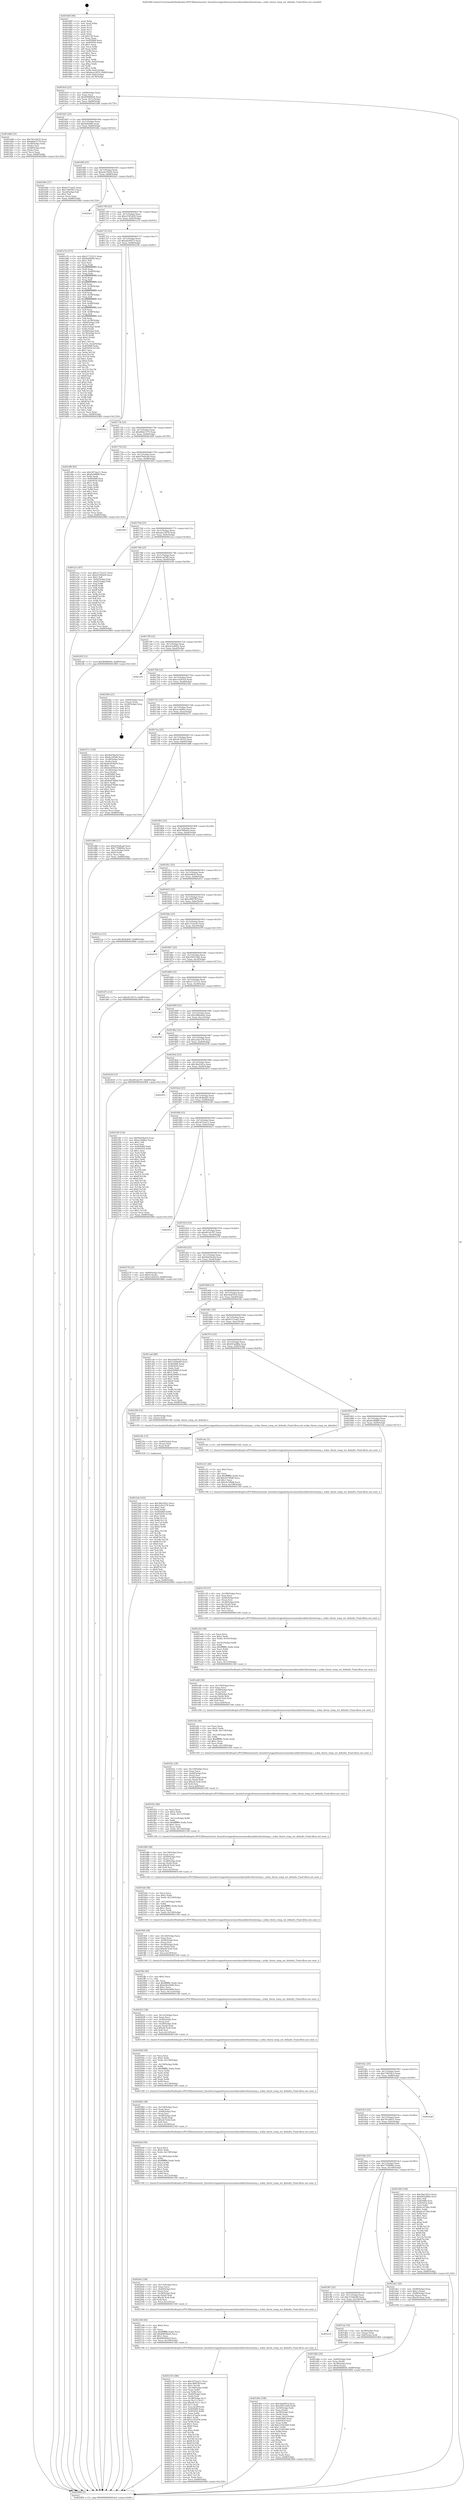 digraph "0x401660" {
  label = "0x401660 (/mnt/c/Users/mathe/Desktop/tcc/POCII/binaries/extr_linuxdriversgpudrmnouveaunvkmsubdevthermtemp.c_nvkm_therm_temp_set_defaults_Final-ollvm.out::main(0))"
  labelloc = "t"
  node[shape=record]

  Entry [label="",width=0.3,height=0.3,shape=circle,fillcolor=black,style=filled]
  "0x4016c0" [label="{
     0x4016c0 [23]\l
     | [instrs]\l
     &nbsp;&nbsp;0x4016c0 \<+3\>: mov -0x68(%rbp),%eax\l
     &nbsp;&nbsp;0x4016c3 \<+2\>: mov %eax,%ecx\l
     &nbsp;&nbsp;0x4016c5 \<+6\>: sub $0x89488044,%ecx\l
     &nbsp;&nbsp;0x4016cb \<+3\>: mov %eax,-0x7c(%rbp)\l
     &nbsp;&nbsp;0x4016ce \<+3\>: mov %ecx,-0x80(%rbp)\l
     &nbsp;&nbsp;0x4016d1 \<+6\>: je 0000000000401dd8 \<main+0x778\>\l
  }"]
  "0x401dd8" [label="{
     0x401dd8 [33]\l
     | [instrs]\l
     &nbsp;&nbsp;0x401dd8 \<+5\>: mov $0x761eb635,%eax\l
     &nbsp;&nbsp;0x401ddd \<+5\>: mov $0xd6de3179,%ecx\l
     &nbsp;&nbsp;0x401de2 \<+4\>: mov -0x38(%rbp),%rdx\l
     &nbsp;&nbsp;0x401de6 \<+2\>: mov (%rdx),%esi\l
     &nbsp;&nbsp;0x401de8 \<+4\>: mov -0x48(%rbp),%rdx\l
     &nbsp;&nbsp;0x401dec \<+2\>: cmp (%rdx),%esi\l
     &nbsp;&nbsp;0x401dee \<+3\>: cmovl %ecx,%eax\l
     &nbsp;&nbsp;0x401df1 \<+3\>: mov %eax,-0x68(%rbp)\l
     &nbsp;&nbsp;0x401df4 \<+5\>: jmp 0000000000402984 \<main+0x1324\>\l
  }"]
  "0x4016d7" [label="{
     0x4016d7 [25]\l
     | [instrs]\l
     &nbsp;&nbsp;0x4016d7 \<+5\>: jmp 00000000004016dc \<main+0x7c\>\l
     &nbsp;&nbsp;0x4016dc \<+3\>: mov -0x7c(%rbp),%eax\l
     &nbsp;&nbsp;0x4016df \<+5\>: sub $0x9afab9fe,%eax\l
     &nbsp;&nbsp;0x4016e4 \<+6\>: mov %eax,-0x84(%rbp)\l
     &nbsp;&nbsp;0x4016ea \<+6\>: je 0000000000401b8e \<main+0x52e\>\l
  }"]
  Exit [label="",width=0.3,height=0.3,shape=circle,fillcolor=black,style=filled,peripheries=2]
  "0x401b8e" [label="{
     0x401b8e [27]\l
     | [instrs]\l
     &nbsp;&nbsp;0x401b8e \<+5\>: mov $0x6157aad3,%eax\l
     &nbsp;&nbsp;0x401b93 \<+5\>: mov $0x734939c3,%ecx\l
     &nbsp;&nbsp;0x401b98 \<+3\>: mov -0x2d(%rbp),%dl\l
     &nbsp;&nbsp;0x401b9b \<+3\>: test $0x1,%dl\l
     &nbsp;&nbsp;0x401b9e \<+3\>: cmovne %ecx,%eax\l
     &nbsp;&nbsp;0x401ba1 \<+3\>: mov %eax,-0x68(%rbp)\l
     &nbsp;&nbsp;0x401ba4 \<+5\>: jmp 0000000000402984 \<main+0x1324\>\l
  }"]
  "0x4016f0" [label="{
     0x4016f0 [25]\l
     | [instrs]\l
     &nbsp;&nbsp;0x4016f0 \<+5\>: jmp 00000000004016f5 \<main+0x95\>\l
     &nbsp;&nbsp;0x4016f5 \<+3\>: mov -0x7c(%rbp),%eax\l
     &nbsp;&nbsp;0x4016f8 \<+5\>: sub $0xa4a76430,%eax\l
     &nbsp;&nbsp;0x4016fd \<+6\>: mov %eax,-0x88(%rbp)\l
     &nbsp;&nbsp;0x401703 \<+6\>: je 00000000004024e1 \<main+0xe81\>\l
  }"]
  "0x4023ab" [label="{
     0x4023ab [142]\l
     | [instrs]\l
     &nbsp;&nbsp;0x4023ab \<+5\>: mov $0x38a2261a,%ecx\l
     &nbsp;&nbsp;0x4023b0 \<+5\>: mov $0x2c0ec578,%edx\l
     &nbsp;&nbsp;0x4023b5 \<+3\>: mov $0x1,%sil\l
     &nbsp;&nbsp;0x4023b8 \<+3\>: xor %r8d,%r8d\l
     &nbsp;&nbsp;0x4023bb \<+8\>: mov 0x405068,%r9d\l
     &nbsp;&nbsp;0x4023c3 \<+8\>: mov 0x405054,%r10d\l
     &nbsp;&nbsp;0x4023cb \<+4\>: sub $0x1,%r8d\l
     &nbsp;&nbsp;0x4023cf \<+3\>: mov %r9d,%r11d\l
     &nbsp;&nbsp;0x4023d2 \<+3\>: add %r8d,%r11d\l
     &nbsp;&nbsp;0x4023d5 \<+4\>: imul %r11d,%r9d\l
     &nbsp;&nbsp;0x4023d9 \<+4\>: and $0x1,%r9d\l
     &nbsp;&nbsp;0x4023dd \<+4\>: cmp $0x0,%r9d\l
     &nbsp;&nbsp;0x4023e1 \<+3\>: sete %bl\l
     &nbsp;&nbsp;0x4023e4 \<+4\>: cmp $0xa,%r10d\l
     &nbsp;&nbsp;0x4023e8 \<+4\>: setl %r14b\l
     &nbsp;&nbsp;0x4023ec \<+3\>: mov %bl,%r15b\l
     &nbsp;&nbsp;0x4023ef \<+4\>: xor $0xff,%r15b\l
     &nbsp;&nbsp;0x4023f3 \<+3\>: mov %r14b,%r12b\l
     &nbsp;&nbsp;0x4023f6 \<+4\>: xor $0xff,%r12b\l
     &nbsp;&nbsp;0x4023fa \<+4\>: xor $0x0,%sil\l
     &nbsp;&nbsp;0x4023fe \<+3\>: mov %r15b,%r13b\l
     &nbsp;&nbsp;0x402401 \<+4\>: and $0x0,%r13b\l
     &nbsp;&nbsp;0x402405 \<+3\>: and %sil,%bl\l
     &nbsp;&nbsp;0x402408 \<+3\>: mov %r12b,%al\l
     &nbsp;&nbsp;0x40240b \<+2\>: and $0x0,%al\l
     &nbsp;&nbsp;0x40240d \<+3\>: and %sil,%r14b\l
     &nbsp;&nbsp;0x402410 \<+3\>: or %bl,%r13b\l
     &nbsp;&nbsp;0x402413 \<+3\>: or %r14b,%al\l
     &nbsp;&nbsp;0x402416 \<+3\>: xor %al,%r13b\l
     &nbsp;&nbsp;0x402419 \<+3\>: or %r12b,%r15b\l
     &nbsp;&nbsp;0x40241c \<+4\>: xor $0xff,%r15b\l
     &nbsp;&nbsp;0x402420 \<+4\>: or $0x0,%sil\l
     &nbsp;&nbsp;0x402424 \<+3\>: and %sil,%r15b\l
     &nbsp;&nbsp;0x402427 \<+3\>: or %r15b,%r13b\l
     &nbsp;&nbsp;0x40242a \<+4\>: test $0x1,%r13b\l
     &nbsp;&nbsp;0x40242e \<+3\>: cmovne %edx,%ecx\l
     &nbsp;&nbsp;0x402431 \<+3\>: mov %ecx,-0x68(%rbp)\l
     &nbsp;&nbsp;0x402434 \<+5\>: jmp 0000000000402984 \<main+0x1324\>\l
  }"]
  "0x4024e1" [label="{
     0x4024e1\l
  }", style=dashed]
  "0x401709" [label="{
     0x401709 [25]\l
     | [instrs]\l
     &nbsp;&nbsp;0x401709 \<+5\>: jmp 000000000040170e \<main+0xae\>\l
     &nbsp;&nbsp;0x40170e \<+3\>: mov -0x7c(%rbp),%eax\l
     &nbsp;&nbsp;0x401711 \<+5\>: sub $0xa5395d29,%eax\l
     &nbsp;&nbsp;0x401716 \<+6\>: mov %eax,-0x8c(%rbp)\l
     &nbsp;&nbsp;0x40171c \<+6\>: je 0000000000401a7b \<main+0x41b\>\l
  }"]
  "0x40239c" [label="{
     0x40239c [15]\l
     | [instrs]\l
     &nbsp;&nbsp;0x40239c \<+4\>: mov -0x40(%rbp),%rax\l
     &nbsp;&nbsp;0x4023a0 \<+3\>: mov (%rax),%rax\l
     &nbsp;&nbsp;0x4023a3 \<+3\>: mov %rax,%rdi\l
     &nbsp;&nbsp;0x4023a6 \<+5\>: call 0000000000401030 \<free@plt\>\l
     | [calls]\l
     &nbsp;&nbsp;0x401030 \{1\} (unknown)\l
  }"]
  "0x401a7b" [label="{
     0x401a7b [275]\l
     | [instrs]\l
     &nbsp;&nbsp;0x401a7b \<+5\>: mov $0x21722231,%eax\l
     &nbsp;&nbsp;0x401a80 \<+5\>: mov $0x9afab9fe,%ecx\l
     &nbsp;&nbsp;0x401a85 \<+2\>: mov $0x1,%dl\l
     &nbsp;&nbsp;0x401a87 \<+2\>: xor %esi,%esi\l
     &nbsp;&nbsp;0x401a89 \<+3\>: mov %rsp,%rdi\l
     &nbsp;&nbsp;0x401a8c \<+4\>: add $0xfffffffffffffff0,%rdi\l
     &nbsp;&nbsp;0x401a90 \<+3\>: mov %rdi,%rsp\l
     &nbsp;&nbsp;0x401a93 \<+4\>: mov %rdi,-0x60(%rbp)\l
     &nbsp;&nbsp;0x401a97 \<+3\>: mov %rsp,%rdi\l
     &nbsp;&nbsp;0x401a9a \<+4\>: add $0xfffffffffffffff0,%rdi\l
     &nbsp;&nbsp;0x401a9e \<+3\>: mov %rdi,%rsp\l
     &nbsp;&nbsp;0x401aa1 \<+3\>: mov %rsp,%r8\l
     &nbsp;&nbsp;0x401aa4 \<+4\>: add $0xfffffffffffffff0,%r8\l
     &nbsp;&nbsp;0x401aa8 \<+3\>: mov %r8,%rsp\l
     &nbsp;&nbsp;0x401aab \<+4\>: mov %r8,-0x58(%rbp)\l
     &nbsp;&nbsp;0x401aaf \<+3\>: mov %rsp,%r8\l
     &nbsp;&nbsp;0x401ab2 \<+4\>: add $0xfffffffffffffff0,%r8\l
     &nbsp;&nbsp;0x401ab6 \<+3\>: mov %r8,%rsp\l
     &nbsp;&nbsp;0x401ab9 \<+4\>: mov %r8,-0x50(%rbp)\l
     &nbsp;&nbsp;0x401abd \<+3\>: mov %rsp,%r8\l
     &nbsp;&nbsp;0x401ac0 \<+4\>: add $0xfffffffffffffff0,%r8\l
     &nbsp;&nbsp;0x401ac4 \<+3\>: mov %r8,%rsp\l
     &nbsp;&nbsp;0x401ac7 \<+4\>: mov %r8,-0x48(%rbp)\l
     &nbsp;&nbsp;0x401acb \<+3\>: mov %rsp,%r8\l
     &nbsp;&nbsp;0x401ace \<+4\>: add $0xfffffffffffffff0,%r8\l
     &nbsp;&nbsp;0x401ad2 \<+3\>: mov %r8,%rsp\l
     &nbsp;&nbsp;0x401ad5 \<+4\>: mov %r8,-0x40(%rbp)\l
     &nbsp;&nbsp;0x401ad9 \<+3\>: mov %rsp,%r8\l
     &nbsp;&nbsp;0x401adc \<+4\>: add $0xfffffffffffffff0,%r8\l
     &nbsp;&nbsp;0x401ae0 \<+3\>: mov %r8,%rsp\l
     &nbsp;&nbsp;0x401ae3 \<+4\>: mov %r8,-0x38(%rbp)\l
     &nbsp;&nbsp;0x401ae7 \<+4\>: mov -0x60(%rbp),%r8\l
     &nbsp;&nbsp;0x401aeb \<+7\>: movl $0x0,(%r8)\l
     &nbsp;&nbsp;0x401af2 \<+4\>: mov -0x6c(%rbp),%r9d\l
     &nbsp;&nbsp;0x401af6 \<+3\>: mov %r9d,(%rdi)\l
     &nbsp;&nbsp;0x401af9 \<+4\>: mov -0x58(%rbp),%r8\l
     &nbsp;&nbsp;0x401afd \<+4\>: mov -0x78(%rbp),%r10\l
     &nbsp;&nbsp;0x401b01 \<+3\>: mov %r10,(%r8)\l
     &nbsp;&nbsp;0x401b04 \<+3\>: cmpl $0x2,(%rdi)\l
     &nbsp;&nbsp;0x401b07 \<+4\>: setne %r11b\l
     &nbsp;&nbsp;0x401b0b \<+4\>: and $0x1,%r11b\l
     &nbsp;&nbsp;0x401b0f \<+4\>: mov %r11b,-0x2d(%rbp)\l
     &nbsp;&nbsp;0x401b13 \<+7\>: mov 0x405068,%ebx\l
     &nbsp;&nbsp;0x401b1a \<+8\>: mov 0x405054,%r14d\l
     &nbsp;&nbsp;0x401b22 \<+3\>: sub $0x1,%esi\l
     &nbsp;&nbsp;0x401b25 \<+3\>: mov %ebx,%r15d\l
     &nbsp;&nbsp;0x401b28 \<+3\>: add %esi,%r15d\l
     &nbsp;&nbsp;0x401b2b \<+4\>: imul %r15d,%ebx\l
     &nbsp;&nbsp;0x401b2f \<+3\>: and $0x1,%ebx\l
     &nbsp;&nbsp;0x401b32 \<+3\>: cmp $0x0,%ebx\l
     &nbsp;&nbsp;0x401b35 \<+4\>: sete %r11b\l
     &nbsp;&nbsp;0x401b39 \<+4\>: cmp $0xa,%r14d\l
     &nbsp;&nbsp;0x401b3d \<+4\>: setl %r12b\l
     &nbsp;&nbsp;0x401b41 \<+3\>: mov %r11b,%r13b\l
     &nbsp;&nbsp;0x401b44 \<+4\>: xor $0xff,%r13b\l
     &nbsp;&nbsp;0x401b48 \<+3\>: mov %r12b,%sil\l
     &nbsp;&nbsp;0x401b4b \<+4\>: xor $0xff,%sil\l
     &nbsp;&nbsp;0x401b4f \<+3\>: xor $0x0,%dl\l
     &nbsp;&nbsp;0x401b52 \<+3\>: mov %r13b,%dil\l
     &nbsp;&nbsp;0x401b55 \<+4\>: and $0x0,%dil\l
     &nbsp;&nbsp;0x401b59 \<+3\>: and %dl,%r11b\l
     &nbsp;&nbsp;0x401b5c \<+3\>: mov %sil,%r8b\l
     &nbsp;&nbsp;0x401b5f \<+4\>: and $0x0,%r8b\l
     &nbsp;&nbsp;0x401b63 \<+3\>: and %dl,%r12b\l
     &nbsp;&nbsp;0x401b66 \<+3\>: or %r11b,%dil\l
     &nbsp;&nbsp;0x401b69 \<+3\>: or %r12b,%r8b\l
     &nbsp;&nbsp;0x401b6c \<+3\>: xor %r8b,%dil\l
     &nbsp;&nbsp;0x401b6f \<+3\>: or %sil,%r13b\l
     &nbsp;&nbsp;0x401b72 \<+4\>: xor $0xff,%r13b\l
     &nbsp;&nbsp;0x401b76 \<+3\>: or $0x0,%dl\l
     &nbsp;&nbsp;0x401b79 \<+3\>: and %dl,%r13b\l
     &nbsp;&nbsp;0x401b7c \<+3\>: or %r13b,%dil\l
     &nbsp;&nbsp;0x401b7f \<+4\>: test $0x1,%dil\l
     &nbsp;&nbsp;0x401b83 \<+3\>: cmovne %ecx,%eax\l
     &nbsp;&nbsp;0x401b86 \<+3\>: mov %eax,-0x68(%rbp)\l
     &nbsp;&nbsp;0x401b89 \<+5\>: jmp 0000000000402984 \<main+0x1324\>\l
  }"]
  "0x401722" [label="{
     0x401722 [25]\l
     | [instrs]\l
     &nbsp;&nbsp;0x401722 \<+5\>: jmp 0000000000401727 \<main+0xc7\>\l
     &nbsp;&nbsp;0x401727 \<+3\>: mov -0x7c(%rbp),%eax\l
     &nbsp;&nbsp;0x40172a \<+5\>: sub $0xafa56473,%eax\l
     &nbsp;&nbsp;0x40172f \<+6\>: mov %eax,-0x90(%rbp)\l
     &nbsp;&nbsp;0x401735 \<+6\>: je 000000000040256c \<main+0xf0c\>\l
  }"]
  "0x402130" [label="{
     0x402130 [186]\l
     | [instrs]\l
     &nbsp;&nbsp;0x402130 \<+5\>: mov $0x3d72ae11,%ecx\l
     &nbsp;&nbsp;0x402135 \<+5\>: mov $0xc48879f,%edx\l
     &nbsp;&nbsp;0x40213a \<+3\>: mov $0x1,%r10b\l
     &nbsp;&nbsp;0x40213d \<+7\>: mov -0x140(%rbp),%r8d\l
     &nbsp;&nbsp;0x402144 \<+4\>: imul %eax,%r8d\l
     &nbsp;&nbsp;0x402148 \<+3\>: movslq %r8d,%rsi\l
     &nbsp;&nbsp;0x40214b \<+4\>: mov -0x40(%rbp),%rdi\l
     &nbsp;&nbsp;0x40214f \<+3\>: mov (%rdi),%rdi\l
     &nbsp;&nbsp;0x402152 \<+4\>: mov -0x38(%rbp),%r11\l
     &nbsp;&nbsp;0x402156 \<+3\>: movslq (%r11),%r11\l
     &nbsp;&nbsp;0x402159 \<+4\>: imul $0x28,%r11,%r11\l
     &nbsp;&nbsp;0x40215d \<+3\>: add %r11,%rdi\l
     &nbsp;&nbsp;0x402160 \<+4\>: mov %rsi,0x20(%rdi)\l
     &nbsp;&nbsp;0x402164 \<+7\>: mov 0x405068,%eax\l
     &nbsp;&nbsp;0x40216b \<+8\>: mov 0x405054,%r8d\l
     &nbsp;&nbsp;0x402173 \<+3\>: mov %eax,%r9d\l
     &nbsp;&nbsp;0x402176 \<+7\>: sub $0x1cf7ad34,%r9d\l
     &nbsp;&nbsp;0x40217d \<+4\>: sub $0x1,%r9d\l
     &nbsp;&nbsp;0x402181 \<+7\>: add $0x1cf7ad34,%r9d\l
     &nbsp;&nbsp;0x402188 \<+4\>: imul %r9d,%eax\l
     &nbsp;&nbsp;0x40218c \<+3\>: and $0x1,%eax\l
     &nbsp;&nbsp;0x40218f \<+3\>: cmp $0x0,%eax\l
     &nbsp;&nbsp;0x402192 \<+3\>: sete %bl\l
     &nbsp;&nbsp;0x402195 \<+4\>: cmp $0xa,%r8d\l
     &nbsp;&nbsp;0x402199 \<+4\>: setl %r14b\l
     &nbsp;&nbsp;0x40219d \<+3\>: mov %bl,%r15b\l
     &nbsp;&nbsp;0x4021a0 \<+4\>: xor $0xff,%r15b\l
     &nbsp;&nbsp;0x4021a4 \<+3\>: mov %r14b,%r12b\l
     &nbsp;&nbsp;0x4021a7 \<+4\>: xor $0xff,%r12b\l
     &nbsp;&nbsp;0x4021ab \<+4\>: xor $0x0,%r10b\l
     &nbsp;&nbsp;0x4021af \<+3\>: mov %r15b,%r13b\l
     &nbsp;&nbsp;0x4021b2 \<+4\>: and $0x0,%r13b\l
     &nbsp;&nbsp;0x4021b6 \<+3\>: and %r10b,%bl\l
     &nbsp;&nbsp;0x4021b9 \<+3\>: mov %r12b,%al\l
     &nbsp;&nbsp;0x4021bc \<+2\>: and $0x0,%al\l
     &nbsp;&nbsp;0x4021be \<+3\>: and %r10b,%r14b\l
     &nbsp;&nbsp;0x4021c1 \<+3\>: or %bl,%r13b\l
     &nbsp;&nbsp;0x4021c4 \<+3\>: or %r14b,%al\l
     &nbsp;&nbsp;0x4021c7 \<+3\>: xor %al,%r13b\l
     &nbsp;&nbsp;0x4021ca \<+3\>: or %r12b,%r15b\l
     &nbsp;&nbsp;0x4021cd \<+4\>: xor $0xff,%r15b\l
     &nbsp;&nbsp;0x4021d1 \<+4\>: or $0x0,%r10b\l
     &nbsp;&nbsp;0x4021d5 \<+3\>: and %r10b,%r15b\l
     &nbsp;&nbsp;0x4021d8 \<+3\>: or %r15b,%r13b\l
     &nbsp;&nbsp;0x4021db \<+4\>: test $0x1,%r13b\l
     &nbsp;&nbsp;0x4021df \<+3\>: cmovne %edx,%ecx\l
     &nbsp;&nbsp;0x4021e2 \<+3\>: mov %ecx,-0x68(%rbp)\l
     &nbsp;&nbsp;0x4021e5 \<+5\>: jmp 0000000000402984 \<main+0x1324\>\l
  }"]
  "0x40256c" [label="{
     0x40256c\l
  }", style=dashed]
  "0x40173b" [label="{
     0x40173b [25]\l
     | [instrs]\l
     &nbsp;&nbsp;0x40173b \<+5\>: jmp 0000000000401740 \<main+0xe0\>\l
     &nbsp;&nbsp;0x401740 \<+3\>: mov -0x7c(%rbp),%eax\l
     &nbsp;&nbsp;0x401743 \<+5\>: sub $0xd6de3179,%eax\l
     &nbsp;&nbsp;0x401748 \<+6\>: mov %eax,-0x94(%rbp)\l
     &nbsp;&nbsp;0x40174e \<+6\>: je 0000000000401df9 \<main+0x799\>\l
  }"]
  "0x402108" [label="{
     0x402108 [40]\l
     | [instrs]\l
     &nbsp;&nbsp;0x402108 \<+5\>: mov $0x2,%ecx\l
     &nbsp;&nbsp;0x40210d \<+1\>: cltd\l
     &nbsp;&nbsp;0x40210e \<+2\>: idiv %ecx\l
     &nbsp;&nbsp;0x402110 \<+6\>: imul $0xfffffffe,%edx,%ecx\l
     &nbsp;&nbsp;0x402116 \<+6\>: add $0x66658d24,%ecx\l
     &nbsp;&nbsp;0x40211c \<+3\>: add $0x1,%ecx\l
     &nbsp;&nbsp;0x40211f \<+6\>: sub $0x66658d24,%ecx\l
     &nbsp;&nbsp;0x402125 \<+6\>: mov %ecx,-0x140(%rbp)\l
     &nbsp;&nbsp;0x40212b \<+5\>: call 0000000000401160 \<next_i\>\l
     | [calls]\l
     &nbsp;&nbsp;0x401160 \{1\} (/mnt/c/Users/mathe/Desktop/tcc/POCII/binaries/extr_linuxdriversgpudrmnouveaunvkmsubdevthermtemp.c_nvkm_therm_temp_set_defaults_Final-ollvm.out::next_i)\l
  }"]
  "0x401df9" [label="{
     0x401df9 [83]\l
     | [instrs]\l
     &nbsp;&nbsp;0x401df9 \<+5\>: mov $0x3d72ae11,%eax\l
     &nbsp;&nbsp;0x401dfe \<+5\>: mov $0x6a36f8f9,%ecx\l
     &nbsp;&nbsp;0x401e03 \<+2\>: xor %edx,%edx\l
     &nbsp;&nbsp;0x401e05 \<+7\>: mov 0x405068,%esi\l
     &nbsp;&nbsp;0x401e0c \<+7\>: mov 0x405054,%edi\l
     &nbsp;&nbsp;0x401e13 \<+3\>: sub $0x1,%edx\l
     &nbsp;&nbsp;0x401e16 \<+3\>: mov %esi,%r8d\l
     &nbsp;&nbsp;0x401e19 \<+3\>: add %edx,%r8d\l
     &nbsp;&nbsp;0x401e1c \<+4\>: imul %r8d,%esi\l
     &nbsp;&nbsp;0x401e20 \<+3\>: and $0x1,%esi\l
     &nbsp;&nbsp;0x401e23 \<+3\>: cmp $0x0,%esi\l
     &nbsp;&nbsp;0x401e26 \<+4\>: sete %r9b\l
     &nbsp;&nbsp;0x401e2a \<+3\>: cmp $0xa,%edi\l
     &nbsp;&nbsp;0x401e2d \<+4\>: setl %r10b\l
     &nbsp;&nbsp;0x401e31 \<+3\>: mov %r9b,%r11b\l
     &nbsp;&nbsp;0x401e34 \<+3\>: and %r10b,%r11b\l
     &nbsp;&nbsp;0x401e37 \<+3\>: xor %r10b,%r9b\l
     &nbsp;&nbsp;0x401e3a \<+3\>: or %r9b,%r11b\l
     &nbsp;&nbsp;0x401e3d \<+4\>: test $0x1,%r11b\l
     &nbsp;&nbsp;0x401e41 \<+3\>: cmovne %ecx,%eax\l
     &nbsp;&nbsp;0x401e44 \<+3\>: mov %eax,-0x68(%rbp)\l
     &nbsp;&nbsp;0x401e47 \<+5\>: jmp 0000000000402984 \<main+0x1324\>\l
  }"]
  "0x401754" [label="{
     0x401754 [25]\l
     | [instrs]\l
     &nbsp;&nbsp;0x401754 \<+5\>: jmp 0000000000401759 \<main+0xf9\>\l
     &nbsp;&nbsp;0x401759 \<+3\>: mov -0x7c(%rbp),%eax\l
     &nbsp;&nbsp;0x40175c \<+5\>: sub $0xd76a9ca8,%eax\l
     &nbsp;&nbsp;0x401761 \<+6\>: mov %eax,-0x98(%rbp)\l
     &nbsp;&nbsp;0x401767 \<+6\>: je 0000000000402445 \<main+0xde5\>\l
  }"]
  "0x4020e2" [label="{
     0x4020e2 [38]\l
     | [instrs]\l
     &nbsp;&nbsp;0x4020e2 \<+6\>: mov -0x13c(%rbp),%ecx\l
     &nbsp;&nbsp;0x4020e8 \<+3\>: imul %eax,%ecx\l
     &nbsp;&nbsp;0x4020eb \<+4\>: mov -0x40(%rbp),%rsi\l
     &nbsp;&nbsp;0x4020ef \<+3\>: mov (%rsi),%rsi\l
     &nbsp;&nbsp;0x4020f2 \<+4\>: mov -0x38(%rbp),%rdi\l
     &nbsp;&nbsp;0x4020f6 \<+3\>: movslq (%rdi),%rdi\l
     &nbsp;&nbsp;0x4020f9 \<+4\>: imul $0x28,%rdi,%rdi\l
     &nbsp;&nbsp;0x4020fd \<+3\>: add %rdi,%rsi\l
     &nbsp;&nbsp;0x402100 \<+3\>: mov %ecx,0x1c(%rsi)\l
     &nbsp;&nbsp;0x402103 \<+5\>: call 0000000000401160 \<next_i\>\l
     | [calls]\l
     &nbsp;&nbsp;0x401160 \{1\} (/mnt/c/Users/mathe/Desktop/tcc/POCII/binaries/extr_linuxdriversgpudrmnouveaunvkmsubdevthermtemp.c_nvkm_therm_temp_set_defaults_Final-ollvm.out::next_i)\l
  }"]
  "0x402445" [label="{
     0x402445\l
  }", style=dashed]
  "0x40176d" [label="{
     0x40176d [25]\l
     | [instrs]\l
     &nbsp;&nbsp;0x40176d \<+5\>: jmp 0000000000401772 \<main+0x112\>\l
     &nbsp;&nbsp;0x401772 \<+3\>: mov -0x7c(%rbp),%eax\l
     &nbsp;&nbsp;0x401775 \<+5\>: sub $0xdace3878,%eax\l
     &nbsp;&nbsp;0x40177a \<+6\>: mov %eax,-0x9c(%rbp)\l
     &nbsp;&nbsp;0x401780 \<+6\>: je 0000000000401a1a \<main+0x3ba\>\l
  }"]
  "0x4020a8" [label="{
     0x4020a8 [58]\l
     | [instrs]\l
     &nbsp;&nbsp;0x4020a8 \<+2\>: xor %ecx,%ecx\l
     &nbsp;&nbsp;0x4020aa \<+5\>: mov $0x2,%edx\l
     &nbsp;&nbsp;0x4020af \<+6\>: mov %edx,-0x138(%rbp)\l
     &nbsp;&nbsp;0x4020b5 \<+1\>: cltd\l
     &nbsp;&nbsp;0x4020b6 \<+7\>: mov -0x138(%rbp),%r8d\l
     &nbsp;&nbsp;0x4020bd \<+3\>: idiv %r8d\l
     &nbsp;&nbsp;0x4020c0 \<+6\>: imul $0xfffffffe,%edx,%edx\l
     &nbsp;&nbsp;0x4020c6 \<+3\>: mov %ecx,%r9d\l
     &nbsp;&nbsp;0x4020c9 \<+3\>: sub %edx,%r9d\l
     &nbsp;&nbsp;0x4020cc \<+2\>: mov %ecx,%edx\l
     &nbsp;&nbsp;0x4020ce \<+3\>: sub $0x1,%edx\l
     &nbsp;&nbsp;0x4020d1 \<+3\>: add %edx,%r9d\l
     &nbsp;&nbsp;0x4020d4 \<+3\>: sub %r9d,%ecx\l
     &nbsp;&nbsp;0x4020d7 \<+6\>: mov %ecx,-0x13c(%rbp)\l
     &nbsp;&nbsp;0x4020dd \<+5\>: call 0000000000401160 \<next_i\>\l
     | [calls]\l
     &nbsp;&nbsp;0x401160 \{1\} (/mnt/c/Users/mathe/Desktop/tcc/POCII/binaries/extr_linuxdriversgpudrmnouveaunvkmsubdevthermtemp.c_nvkm_therm_temp_set_defaults_Final-ollvm.out::next_i)\l
  }"]
  "0x401a1a" [label="{
     0x401a1a [97]\l
     | [instrs]\l
     &nbsp;&nbsp;0x401a1a \<+5\>: mov $0x21722231,%eax\l
     &nbsp;&nbsp;0x401a1f \<+5\>: mov $0xa5395d29,%ecx\l
     &nbsp;&nbsp;0x401a24 \<+2\>: mov $0x1,%dl\l
     &nbsp;&nbsp;0x401a26 \<+4\>: mov -0x62(%rbp),%sil\l
     &nbsp;&nbsp;0x401a2a \<+4\>: mov -0x61(%rbp),%dil\l
     &nbsp;&nbsp;0x401a2e \<+3\>: mov %sil,%r8b\l
     &nbsp;&nbsp;0x401a31 \<+4\>: xor $0xff,%r8b\l
     &nbsp;&nbsp;0x401a35 \<+3\>: mov %dil,%r9b\l
     &nbsp;&nbsp;0x401a38 \<+4\>: xor $0xff,%r9b\l
     &nbsp;&nbsp;0x401a3c \<+3\>: xor $0x1,%dl\l
     &nbsp;&nbsp;0x401a3f \<+3\>: mov %r8b,%r10b\l
     &nbsp;&nbsp;0x401a42 \<+4\>: and $0xff,%r10b\l
     &nbsp;&nbsp;0x401a46 \<+3\>: and %dl,%sil\l
     &nbsp;&nbsp;0x401a49 \<+3\>: mov %r9b,%r11b\l
     &nbsp;&nbsp;0x401a4c \<+4\>: and $0xff,%r11b\l
     &nbsp;&nbsp;0x401a50 \<+3\>: and %dl,%dil\l
     &nbsp;&nbsp;0x401a53 \<+3\>: or %sil,%r10b\l
     &nbsp;&nbsp;0x401a56 \<+3\>: or %dil,%r11b\l
     &nbsp;&nbsp;0x401a59 \<+3\>: xor %r11b,%r10b\l
     &nbsp;&nbsp;0x401a5c \<+3\>: or %r9b,%r8b\l
     &nbsp;&nbsp;0x401a5f \<+4\>: xor $0xff,%r8b\l
     &nbsp;&nbsp;0x401a63 \<+3\>: or $0x1,%dl\l
     &nbsp;&nbsp;0x401a66 \<+3\>: and %dl,%r8b\l
     &nbsp;&nbsp;0x401a69 \<+3\>: or %r8b,%r10b\l
     &nbsp;&nbsp;0x401a6c \<+4\>: test $0x1,%r10b\l
     &nbsp;&nbsp;0x401a70 \<+3\>: cmovne %ecx,%eax\l
     &nbsp;&nbsp;0x401a73 \<+3\>: mov %eax,-0x68(%rbp)\l
     &nbsp;&nbsp;0x401a76 \<+5\>: jmp 0000000000402984 \<main+0x1324\>\l
  }"]
  "0x401786" [label="{
     0x401786 [25]\l
     | [instrs]\l
     &nbsp;&nbsp;0x401786 \<+5\>: jmp 000000000040178b \<main+0x12b\>\l
     &nbsp;&nbsp;0x40178b \<+3\>: mov -0x7c(%rbp),%eax\l
     &nbsp;&nbsp;0x40178e \<+5\>: sub $0xdccaf5d0,%eax\l
     &nbsp;&nbsp;0x401793 \<+6\>: mov %eax,-0xa0(%rbp)\l
     &nbsp;&nbsp;0x401799 \<+6\>: je 00000000004022f4 \<main+0xc94\>\l
  }"]
  "0x402984" [label="{
     0x402984 [5]\l
     | [instrs]\l
     &nbsp;&nbsp;0x402984 \<+5\>: jmp 00000000004016c0 \<main+0x60\>\l
  }"]
  "0x401660" [label="{
     0x401660 [96]\l
     | [instrs]\l
     &nbsp;&nbsp;0x401660 \<+1\>: push %rbp\l
     &nbsp;&nbsp;0x401661 \<+3\>: mov %rsp,%rbp\l
     &nbsp;&nbsp;0x401664 \<+2\>: push %r15\l
     &nbsp;&nbsp;0x401666 \<+2\>: push %r14\l
     &nbsp;&nbsp;0x401668 \<+2\>: push %r13\l
     &nbsp;&nbsp;0x40166a \<+2\>: push %r12\l
     &nbsp;&nbsp;0x40166c \<+1\>: push %rbx\l
     &nbsp;&nbsp;0x40166d \<+7\>: sub $0x158,%rsp\l
     &nbsp;&nbsp;0x401674 \<+2\>: xor %eax,%eax\l
     &nbsp;&nbsp;0x401676 \<+7\>: mov 0x405068,%ecx\l
     &nbsp;&nbsp;0x40167d \<+7\>: mov 0x405054,%edx\l
     &nbsp;&nbsp;0x401684 \<+3\>: sub $0x1,%eax\l
     &nbsp;&nbsp;0x401687 \<+3\>: mov %ecx,%r8d\l
     &nbsp;&nbsp;0x40168a \<+3\>: add %eax,%r8d\l
     &nbsp;&nbsp;0x40168d \<+4\>: imul %r8d,%ecx\l
     &nbsp;&nbsp;0x401691 \<+3\>: and $0x1,%ecx\l
     &nbsp;&nbsp;0x401694 \<+3\>: cmp $0x0,%ecx\l
     &nbsp;&nbsp;0x401697 \<+4\>: sete %r9b\l
     &nbsp;&nbsp;0x40169b \<+4\>: and $0x1,%r9b\l
     &nbsp;&nbsp;0x40169f \<+4\>: mov %r9b,-0x62(%rbp)\l
     &nbsp;&nbsp;0x4016a3 \<+3\>: cmp $0xa,%edx\l
     &nbsp;&nbsp;0x4016a6 \<+4\>: setl %r9b\l
     &nbsp;&nbsp;0x4016aa \<+4\>: and $0x1,%r9b\l
     &nbsp;&nbsp;0x4016ae \<+4\>: mov %r9b,-0x61(%rbp)\l
     &nbsp;&nbsp;0x4016b2 \<+7\>: movl $0xdace3878,-0x68(%rbp)\l
     &nbsp;&nbsp;0x4016b9 \<+3\>: mov %edi,-0x6c(%rbp)\l
     &nbsp;&nbsp;0x4016bc \<+4\>: mov %rsi,-0x78(%rbp)\l
  }"]
  "0x402082" [label="{
     0x402082 [38]\l
     | [instrs]\l
     &nbsp;&nbsp;0x402082 \<+6\>: mov -0x134(%rbp),%ecx\l
     &nbsp;&nbsp;0x402088 \<+3\>: imul %eax,%ecx\l
     &nbsp;&nbsp;0x40208b \<+4\>: mov -0x40(%rbp),%rsi\l
     &nbsp;&nbsp;0x40208f \<+3\>: mov (%rsi),%rsi\l
     &nbsp;&nbsp;0x402092 \<+4\>: mov -0x38(%rbp),%rdi\l
     &nbsp;&nbsp;0x402096 \<+3\>: movslq (%rdi),%rdi\l
     &nbsp;&nbsp;0x402099 \<+4\>: imul $0x28,%rdi,%rdi\l
     &nbsp;&nbsp;0x40209d \<+3\>: add %rdi,%rsi\l
     &nbsp;&nbsp;0x4020a0 \<+3\>: mov %ecx,0x18(%rsi)\l
     &nbsp;&nbsp;0x4020a3 \<+5\>: call 0000000000401160 \<next_i\>\l
     | [calls]\l
     &nbsp;&nbsp;0x401160 \{1\} (/mnt/c/Users/mathe/Desktop/tcc/POCII/binaries/extr_linuxdriversgpudrmnouveaunvkmsubdevthermtemp.c_nvkm_therm_temp_set_defaults_Final-ollvm.out::next_i)\l
  }"]
  "0x402048" [label="{
     0x402048 [58]\l
     | [instrs]\l
     &nbsp;&nbsp;0x402048 \<+2\>: xor %ecx,%ecx\l
     &nbsp;&nbsp;0x40204a \<+5\>: mov $0x2,%edx\l
     &nbsp;&nbsp;0x40204f \<+6\>: mov %edx,-0x130(%rbp)\l
     &nbsp;&nbsp;0x402055 \<+1\>: cltd\l
     &nbsp;&nbsp;0x402056 \<+7\>: mov -0x130(%rbp),%r8d\l
     &nbsp;&nbsp;0x40205d \<+3\>: idiv %r8d\l
     &nbsp;&nbsp;0x402060 \<+6\>: imul $0xfffffffe,%edx,%edx\l
     &nbsp;&nbsp;0x402066 \<+3\>: mov %ecx,%r9d\l
     &nbsp;&nbsp;0x402069 \<+3\>: sub %edx,%r9d\l
     &nbsp;&nbsp;0x40206c \<+2\>: mov %ecx,%edx\l
     &nbsp;&nbsp;0x40206e \<+3\>: sub $0x1,%edx\l
     &nbsp;&nbsp;0x402071 \<+3\>: add %edx,%r9d\l
     &nbsp;&nbsp;0x402074 \<+3\>: sub %r9d,%ecx\l
     &nbsp;&nbsp;0x402077 \<+6\>: mov %ecx,-0x134(%rbp)\l
     &nbsp;&nbsp;0x40207d \<+5\>: call 0000000000401160 \<next_i\>\l
     | [calls]\l
     &nbsp;&nbsp;0x401160 \{1\} (/mnt/c/Users/mathe/Desktop/tcc/POCII/binaries/extr_linuxdriversgpudrmnouveaunvkmsubdevthermtemp.c_nvkm_therm_temp_set_defaults_Final-ollvm.out::next_i)\l
  }"]
  "0x4022f4" [label="{
     0x4022f4 [12]\l
     | [instrs]\l
     &nbsp;&nbsp;0x4022f4 \<+7\>: movl $0x89488044,-0x68(%rbp)\l
     &nbsp;&nbsp;0x4022fb \<+5\>: jmp 0000000000402984 \<main+0x1324\>\l
  }"]
  "0x40179f" [label="{
     0x40179f [25]\l
     | [instrs]\l
     &nbsp;&nbsp;0x40179f \<+5\>: jmp 00000000004017a4 \<main+0x144\>\l
     &nbsp;&nbsp;0x4017a4 \<+3\>: mov -0x7c(%rbp),%eax\l
     &nbsp;&nbsp;0x4017a7 \<+5\>: sub $0xde3c8b62,%eax\l
     &nbsp;&nbsp;0x4017ac \<+6\>: mov %eax,-0xa4(%rbp)\l
     &nbsp;&nbsp;0x4017b2 \<+6\>: je 0000000000401c01 \<main+0x5a1\>\l
  }"]
  "0x402022" [label="{
     0x402022 [38]\l
     | [instrs]\l
     &nbsp;&nbsp;0x402022 \<+6\>: mov -0x12c(%rbp),%ecx\l
     &nbsp;&nbsp;0x402028 \<+3\>: imul %eax,%ecx\l
     &nbsp;&nbsp;0x40202b \<+4\>: mov -0x40(%rbp),%rsi\l
     &nbsp;&nbsp;0x40202f \<+3\>: mov (%rsi),%rsi\l
     &nbsp;&nbsp;0x402032 \<+4\>: mov -0x38(%rbp),%rdi\l
     &nbsp;&nbsp;0x402036 \<+3\>: movslq (%rdi),%rdi\l
     &nbsp;&nbsp;0x402039 \<+4\>: imul $0x28,%rdi,%rdi\l
     &nbsp;&nbsp;0x40203d \<+3\>: add %rdi,%rsi\l
     &nbsp;&nbsp;0x402040 \<+3\>: mov %ecx,0x14(%rsi)\l
     &nbsp;&nbsp;0x402043 \<+5\>: call 0000000000401160 \<next_i\>\l
     | [calls]\l
     &nbsp;&nbsp;0x401160 \{1\} (/mnt/c/Users/mathe/Desktop/tcc/POCII/binaries/extr_linuxdriversgpudrmnouveaunvkmsubdevthermtemp.c_nvkm_therm_temp_set_defaults_Final-ollvm.out::next_i)\l
  }"]
  "0x401c01" [label="{
     0x401c01\l
  }", style=dashed]
  "0x4017b8" [label="{
     0x4017b8 [25]\l
     | [instrs]\l
     &nbsp;&nbsp;0x4017b8 \<+5\>: jmp 00000000004017bd \<main+0x15d\>\l
     &nbsp;&nbsp;0x4017bd \<+3\>: mov -0x7c(%rbp),%eax\l
     &nbsp;&nbsp;0x4017c0 \<+5\>: sub $0xe1d263c0,%eax\l
     &nbsp;&nbsp;0x4017c5 \<+6\>: mov %eax,-0xa8(%rbp)\l
     &nbsp;&nbsp;0x4017cb \<+6\>: je 000000000040258e \<main+0xf2e\>\l
  }"]
  "0x401ffa" [label="{
     0x401ffa [40]\l
     | [instrs]\l
     &nbsp;&nbsp;0x401ffa \<+5\>: mov $0x2,%ecx\l
     &nbsp;&nbsp;0x401fff \<+1\>: cltd\l
     &nbsp;&nbsp;0x402000 \<+2\>: idiv %ecx\l
     &nbsp;&nbsp;0x402002 \<+6\>: imul $0xfffffffe,%edx,%ecx\l
     &nbsp;&nbsp;0x402008 \<+6\>: sub $0xb30a5649,%ecx\l
     &nbsp;&nbsp;0x40200e \<+3\>: add $0x1,%ecx\l
     &nbsp;&nbsp;0x402011 \<+6\>: add $0xb30a5649,%ecx\l
     &nbsp;&nbsp;0x402017 \<+6\>: mov %ecx,-0x12c(%rbp)\l
     &nbsp;&nbsp;0x40201d \<+5\>: call 0000000000401160 \<next_i\>\l
     | [calls]\l
     &nbsp;&nbsp;0x401160 \{1\} (/mnt/c/Users/mathe/Desktop/tcc/POCII/binaries/extr_linuxdriversgpudrmnouveaunvkmsubdevthermtemp.c_nvkm_therm_temp_set_defaults_Final-ollvm.out::next_i)\l
  }"]
  "0x40258e" [label="{
     0x40258e [21]\l
     | [instrs]\l
     &nbsp;&nbsp;0x40258e \<+4\>: mov -0x60(%rbp),%rax\l
     &nbsp;&nbsp;0x402592 \<+2\>: mov (%rax),%eax\l
     &nbsp;&nbsp;0x402594 \<+4\>: lea -0x28(%rbp),%rsp\l
     &nbsp;&nbsp;0x402598 \<+1\>: pop %rbx\l
     &nbsp;&nbsp;0x402599 \<+2\>: pop %r12\l
     &nbsp;&nbsp;0x40259b \<+2\>: pop %r13\l
     &nbsp;&nbsp;0x40259d \<+2\>: pop %r14\l
     &nbsp;&nbsp;0x40259f \<+2\>: pop %r15\l
     &nbsp;&nbsp;0x4025a1 \<+1\>: pop %rbp\l
     &nbsp;&nbsp;0x4025a2 \<+1\>: ret\l
  }"]
  "0x4017d1" [label="{
     0x4017d1 [25]\l
     | [instrs]\l
     &nbsp;&nbsp;0x4017d1 \<+5\>: jmp 00000000004017d6 \<main+0x176\>\l
     &nbsp;&nbsp;0x4017d6 \<+3\>: mov -0x7c(%rbp),%eax\l
     &nbsp;&nbsp;0x4017d9 \<+5\>: sub $0xee3ddfee,%eax\l
     &nbsp;&nbsp;0x4017de \<+6\>: mov %eax,-0xac(%rbp)\l
     &nbsp;&nbsp;0x4017e4 \<+6\>: je 000000000040227c \<main+0xc1c\>\l
  }"]
  "0x401fd4" [label="{
     0x401fd4 [38]\l
     | [instrs]\l
     &nbsp;&nbsp;0x401fd4 \<+6\>: mov -0x128(%rbp),%ecx\l
     &nbsp;&nbsp;0x401fda \<+3\>: imul %eax,%ecx\l
     &nbsp;&nbsp;0x401fdd \<+4\>: mov -0x40(%rbp),%rsi\l
     &nbsp;&nbsp;0x401fe1 \<+3\>: mov (%rsi),%rsi\l
     &nbsp;&nbsp;0x401fe4 \<+4\>: mov -0x38(%rbp),%rdi\l
     &nbsp;&nbsp;0x401fe8 \<+3\>: movslq (%rdi),%rdi\l
     &nbsp;&nbsp;0x401feb \<+4\>: imul $0x28,%rdi,%rdi\l
     &nbsp;&nbsp;0x401fef \<+3\>: add %rdi,%rsi\l
     &nbsp;&nbsp;0x401ff2 \<+3\>: mov %ecx,0x10(%rsi)\l
     &nbsp;&nbsp;0x401ff5 \<+5\>: call 0000000000401160 \<next_i\>\l
     | [calls]\l
     &nbsp;&nbsp;0x401160 \{1\} (/mnt/c/Users/mathe/Desktop/tcc/POCII/binaries/extr_linuxdriversgpudrmnouveaunvkmsubdevthermtemp.c_nvkm_therm_temp_set_defaults_Final-ollvm.out::next_i)\l
  }"]
  "0x40227c" [label="{
     0x40227c [120]\l
     | [instrs]\l
     &nbsp;&nbsp;0x40227c \<+5\>: mov $0x4bd3ba5d,%eax\l
     &nbsp;&nbsp;0x402281 \<+5\>: mov $0xdccaf5d0,%ecx\l
     &nbsp;&nbsp;0x402286 \<+4\>: mov -0x38(%rbp),%rdx\l
     &nbsp;&nbsp;0x40228a \<+2\>: mov (%rdx),%esi\l
     &nbsp;&nbsp;0x40228c \<+6\>: add $0x6cd59d24,%esi\l
     &nbsp;&nbsp;0x402292 \<+3\>: add $0x1,%esi\l
     &nbsp;&nbsp;0x402295 \<+6\>: sub $0x6cd59d24,%esi\l
     &nbsp;&nbsp;0x40229b \<+4\>: mov -0x38(%rbp),%rdx\l
     &nbsp;&nbsp;0x40229f \<+2\>: mov %esi,(%rdx)\l
     &nbsp;&nbsp;0x4022a1 \<+7\>: mov 0x405068,%esi\l
     &nbsp;&nbsp;0x4022a8 \<+7\>: mov 0x405054,%edi\l
     &nbsp;&nbsp;0x4022af \<+3\>: mov %esi,%r8d\l
     &nbsp;&nbsp;0x4022b2 \<+7\>: add $0x8ed74bb6,%r8d\l
     &nbsp;&nbsp;0x4022b9 \<+4\>: sub $0x1,%r8d\l
     &nbsp;&nbsp;0x4022bd \<+7\>: sub $0x8ed74bb6,%r8d\l
     &nbsp;&nbsp;0x4022c4 \<+4\>: imul %r8d,%esi\l
     &nbsp;&nbsp;0x4022c8 \<+3\>: and $0x1,%esi\l
     &nbsp;&nbsp;0x4022cb \<+3\>: cmp $0x0,%esi\l
     &nbsp;&nbsp;0x4022ce \<+4\>: sete %r9b\l
     &nbsp;&nbsp;0x4022d2 \<+3\>: cmp $0xa,%edi\l
     &nbsp;&nbsp;0x4022d5 \<+4\>: setl %r10b\l
     &nbsp;&nbsp;0x4022d9 \<+3\>: mov %r9b,%r11b\l
     &nbsp;&nbsp;0x4022dc \<+3\>: and %r10b,%r11b\l
     &nbsp;&nbsp;0x4022df \<+3\>: xor %r10b,%r9b\l
     &nbsp;&nbsp;0x4022e2 \<+3\>: or %r9b,%r11b\l
     &nbsp;&nbsp;0x4022e5 \<+4\>: test $0x1,%r11b\l
     &nbsp;&nbsp;0x4022e9 \<+3\>: cmovne %ecx,%eax\l
     &nbsp;&nbsp;0x4022ec \<+3\>: mov %eax,-0x68(%rbp)\l
     &nbsp;&nbsp;0x4022ef \<+5\>: jmp 0000000000402984 \<main+0x1324\>\l
  }"]
  "0x4017ea" [label="{
     0x4017ea [25]\l
     | [instrs]\l
     &nbsp;&nbsp;0x4017ea \<+5\>: jmp 00000000004017ef \<main+0x18f\>\l
     &nbsp;&nbsp;0x4017ef \<+3\>: mov -0x7c(%rbp),%eax\l
     &nbsp;&nbsp;0x4017f2 \<+5\>: sub $0xefc18533,%eax\l
     &nbsp;&nbsp;0x4017f7 \<+6\>: mov %eax,-0xb0(%rbp)\l
     &nbsp;&nbsp;0x4017fd \<+6\>: je 0000000000401d86 \<main+0x726\>\l
  }"]
  "0x401fa6" [label="{
     0x401fa6 [46]\l
     | [instrs]\l
     &nbsp;&nbsp;0x401fa6 \<+2\>: xor %ecx,%ecx\l
     &nbsp;&nbsp;0x401fa8 \<+5\>: mov $0x2,%edx\l
     &nbsp;&nbsp;0x401fad \<+6\>: mov %edx,-0x124(%rbp)\l
     &nbsp;&nbsp;0x401fb3 \<+1\>: cltd\l
     &nbsp;&nbsp;0x401fb4 \<+7\>: mov -0x124(%rbp),%r8d\l
     &nbsp;&nbsp;0x401fbb \<+3\>: idiv %r8d\l
     &nbsp;&nbsp;0x401fbe \<+6\>: imul $0xfffffffe,%edx,%edx\l
     &nbsp;&nbsp;0x401fc4 \<+3\>: sub $0x1,%ecx\l
     &nbsp;&nbsp;0x401fc7 \<+2\>: sub %ecx,%edx\l
     &nbsp;&nbsp;0x401fc9 \<+6\>: mov %edx,-0x128(%rbp)\l
     &nbsp;&nbsp;0x401fcf \<+5\>: call 0000000000401160 \<next_i\>\l
     | [calls]\l
     &nbsp;&nbsp;0x401160 \{1\} (/mnt/c/Users/mathe/Desktop/tcc/POCII/binaries/extr_linuxdriversgpudrmnouveaunvkmsubdevthermtemp.c_nvkm_therm_temp_set_defaults_Final-ollvm.out::next_i)\l
  }"]
  "0x401d86" [label="{
     0x401d86 [27]\l
     | [instrs]\l
     &nbsp;&nbsp;0x401d86 \<+5\>: mov $0xd76a9ca8,%eax\l
     &nbsp;&nbsp;0x401d8b \<+5\>: mov $0x7704890e,%ecx\l
     &nbsp;&nbsp;0x401d90 \<+3\>: mov -0x2c(%rbp),%edx\l
     &nbsp;&nbsp;0x401d93 \<+3\>: cmp $0x0,%edx\l
     &nbsp;&nbsp;0x401d96 \<+3\>: cmove %ecx,%eax\l
     &nbsp;&nbsp;0x401d99 \<+3\>: mov %eax,-0x68(%rbp)\l
     &nbsp;&nbsp;0x401d9c \<+5\>: jmp 0000000000402984 \<main+0x1324\>\l
  }"]
  "0x401803" [label="{
     0x401803 [25]\l
     | [instrs]\l
     &nbsp;&nbsp;0x401803 \<+5\>: jmp 0000000000401808 \<main+0x1a8\>\l
     &nbsp;&nbsp;0x401808 \<+3\>: mov -0x7c(%rbp),%eax\l
     &nbsp;&nbsp;0x40180b \<+5\>: sub $0xf78fbdcd,%eax\l
     &nbsp;&nbsp;0x401810 \<+6\>: mov %eax,-0xb4(%rbp)\l
     &nbsp;&nbsp;0x401816 \<+6\>: je 0000000000401c9a \<main+0x63a\>\l
  }"]
  "0x401f80" [label="{
     0x401f80 [38]\l
     | [instrs]\l
     &nbsp;&nbsp;0x401f80 \<+6\>: mov -0x120(%rbp),%ecx\l
     &nbsp;&nbsp;0x401f86 \<+3\>: imul %eax,%ecx\l
     &nbsp;&nbsp;0x401f89 \<+4\>: mov -0x40(%rbp),%rsi\l
     &nbsp;&nbsp;0x401f8d \<+3\>: mov (%rsi),%rsi\l
     &nbsp;&nbsp;0x401f90 \<+4\>: mov -0x38(%rbp),%rdi\l
     &nbsp;&nbsp;0x401f94 \<+3\>: movslq (%rdi),%rdi\l
     &nbsp;&nbsp;0x401f97 \<+4\>: imul $0x28,%rdi,%rdi\l
     &nbsp;&nbsp;0x401f9b \<+3\>: add %rdi,%rsi\l
     &nbsp;&nbsp;0x401f9e \<+3\>: mov %ecx,0xc(%rsi)\l
     &nbsp;&nbsp;0x401fa1 \<+5\>: call 0000000000401160 \<next_i\>\l
     | [calls]\l
     &nbsp;&nbsp;0x401160 \{1\} (/mnt/c/Users/mathe/Desktop/tcc/POCII/binaries/extr_linuxdriversgpudrmnouveaunvkmsubdevthermtemp.c_nvkm_therm_temp_set_defaults_Final-ollvm.out::next_i)\l
  }"]
  "0x401c9a" [label="{
     0x401c9a\l
  }", style=dashed]
  "0x40181c" [label="{
     0x40181c [25]\l
     | [instrs]\l
     &nbsp;&nbsp;0x40181c \<+5\>: jmp 0000000000401821 \<main+0x1c1\>\l
     &nbsp;&nbsp;0x401821 \<+3\>: mov -0x7c(%rbp),%eax\l
     &nbsp;&nbsp;0x401824 \<+5\>: sub $0xbe483b,%eax\l
     &nbsp;&nbsp;0x401829 \<+6\>: mov %eax,-0xb8(%rbp)\l
     &nbsp;&nbsp;0x40182f \<+6\>: je 0000000000402451 \<main+0xdf1\>\l
  }"]
  "0x401f52" [label="{
     0x401f52 [46]\l
     | [instrs]\l
     &nbsp;&nbsp;0x401f52 \<+2\>: xor %ecx,%ecx\l
     &nbsp;&nbsp;0x401f54 \<+5\>: mov $0x2,%edx\l
     &nbsp;&nbsp;0x401f59 \<+6\>: mov %edx,-0x11c(%rbp)\l
     &nbsp;&nbsp;0x401f5f \<+1\>: cltd\l
     &nbsp;&nbsp;0x401f60 \<+7\>: mov -0x11c(%rbp),%r8d\l
     &nbsp;&nbsp;0x401f67 \<+3\>: idiv %r8d\l
     &nbsp;&nbsp;0x401f6a \<+6\>: imul $0xfffffffe,%edx,%edx\l
     &nbsp;&nbsp;0x401f70 \<+3\>: sub $0x1,%ecx\l
     &nbsp;&nbsp;0x401f73 \<+2\>: sub %ecx,%edx\l
     &nbsp;&nbsp;0x401f75 \<+6\>: mov %edx,-0x120(%rbp)\l
     &nbsp;&nbsp;0x401f7b \<+5\>: call 0000000000401160 \<next_i\>\l
     | [calls]\l
     &nbsp;&nbsp;0x401160 \{1\} (/mnt/c/Users/mathe/Desktop/tcc/POCII/binaries/extr_linuxdriversgpudrmnouveaunvkmsubdevthermtemp.c_nvkm_therm_temp_set_defaults_Final-ollvm.out::next_i)\l
  }"]
  "0x402451" [label="{
     0x402451\l
  }", style=dashed]
  "0x401835" [label="{
     0x401835 [25]\l
     | [instrs]\l
     &nbsp;&nbsp;0x401835 \<+5\>: jmp 000000000040183a \<main+0x1da\>\l
     &nbsp;&nbsp;0x40183a \<+3\>: mov -0x7c(%rbp),%eax\l
     &nbsp;&nbsp;0x40183d \<+5\>: sub $0xc48879f,%eax\l
     &nbsp;&nbsp;0x401842 \<+6\>: mov %eax,-0xbc(%rbp)\l
     &nbsp;&nbsp;0x401848 \<+6\>: je 00000000004021ea \<main+0xb8a\>\l
  }"]
  "0x401f2c" [label="{
     0x401f2c [38]\l
     | [instrs]\l
     &nbsp;&nbsp;0x401f2c \<+6\>: mov -0x118(%rbp),%ecx\l
     &nbsp;&nbsp;0x401f32 \<+3\>: imul %eax,%ecx\l
     &nbsp;&nbsp;0x401f35 \<+4\>: mov -0x40(%rbp),%rsi\l
     &nbsp;&nbsp;0x401f39 \<+3\>: mov (%rsi),%rsi\l
     &nbsp;&nbsp;0x401f3c \<+4\>: mov -0x38(%rbp),%rdi\l
     &nbsp;&nbsp;0x401f40 \<+3\>: movslq (%rdi),%rdi\l
     &nbsp;&nbsp;0x401f43 \<+4\>: imul $0x28,%rdi,%rdi\l
     &nbsp;&nbsp;0x401f47 \<+3\>: add %rdi,%rsi\l
     &nbsp;&nbsp;0x401f4a \<+3\>: mov %ecx,0x8(%rsi)\l
     &nbsp;&nbsp;0x401f4d \<+5\>: call 0000000000401160 \<next_i\>\l
     | [calls]\l
     &nbsp;&nbsp;0x401160 \{1\} (/mnt/c/Users/mathe/Desktop/tcc/POCII/binaries/extr_linuxdriversgpudrmnouveaunvkmsubdevthermtemp.c_nvkm_therm_temp_set_defaults_Final-ollvm.out::next_i)\l
  }"]
  "0x4021ea" [label="{
     0x4021ea [12]\l
     | [instrs]\l
     &nbsp;&nbsp;0x4021ea \<+7\>: movl $0x38c8ab95,-0x68(%rbp)\l
     &nbsp;&nbsp;0x4021f1 \<+5\>: jmp 0000000000402984 \<main+0x1324\>\l
  }"]
  "0x40184e" [label="{
     0x40184e [25]\l
     | [instrs]\l
     &nbsp;&nbsp;0x40184e \<+5\>: jmp 0000000000401853 \<main+0x1f3\>\l
     &nbsp;&nbsp;0x401853 \<+3\>: mov -0x7c(%rbp),%eax\l
     &nbsp;&nbsp;0x401856 \<+5\>: sub $0x153cbc43,%eax\l
     &nbsp;&nbsp;0x40185b \<+6\>: mov %eax,-0xc0(%rbp)\l
     &nbsp;&nbsp;0x401861 \<+6\>: je 0000000000402978 \<main+0x1318\>\l
  }"]
  "0x401efe" [label="{
     0x401efe [46]\l
     | [instrs]\l
     &nbsp;&nbsp;0x401efe \<+2\>: xor %ecx,%ecx\l
     &nbsp;&nbsp;0x401f00 \<+5\>: mov $0x2,%edx\l
     &nbsp;&nbsp;0x401f05 \<+6\>: mov %edx,-0x114(%rbp)\l
     &nbsp;&nbsp;0x401f0b \<+1\>: cltd\l
     &nbsp;&nbsp;0x401f0c \<+7\>: mov -0x114(%rbp),%r8d\l
     &nbsp;&nbsp;0x401f13 \<+3\>: idiv %r8d\l
     &nbsp;&nbsp;0x401f16 \<+6\>: imul $0xfffffffe,%edx,%edx\l
     &nbsp;&nbsp;0x401f1c \<+3\>: sub $0x1,%ecx\l
     &nbsp;&nbsp;0x401f1f \<+2\>: sub %ecx,%edx\l
     &nbsp;&nbsp;0x401f21 \<+6\>: mov %edx,-0x118(%rbp)\l
     &nbsp;&nbsp;0x401f27 \<+5\>: call 0000000000401160 \<next_i\>\l
     | [calls]\l
     &nbsp;&nbsp;0x401160 \{1\} (/mnt/c/Users/mathe/Desktop/tcc/POCII/binaries/extr_linuxdriversgpudrmnouveaunvkmsubdevthermtemp.c_nvkm_therm_temp_set_defaults_Final-ollvm.out::next_i)\l
  }"]
  "0x402978" [label="{
     0x402978\l
  }", style=dashed]
  "0x401867" [label="{
     0x401867 [25]\l
     | [instrs]\l
     &nbsp;&nbsp;0x401867 \<+5\>: jmp 000000000040186c \<main+0x20c\>\l
     &nbsp;&nbsp;0x40186c \<+3\>: mov -0x7c(%rbp),%eax\l
     &nbsp;&nbsp;0x40186f \<+5\>: sub $0x189314d4,%eax\l
     &nbsp;&nbsp;0x401874 \<+6\>: mov %eax,-0xc4(%rbp)\l
     &nbsp;&nbsp;0x40187a \<+6\>: je 0000000000401d7a \<main+0x71a\>\l
  }"]
  "0x401ed8" [label="{
     0x401ed8 [38]\l
     | [instrs]\l
     &nbsp;&nbsp;0x401ed8 \<+6\>: mov -0x110(%rbp),%ecx\l
     &nbsp;&nbsp;0x401ede \<+3\>: imul %eax,%ecx\l
     &nbsp;&nbsp;0x401ee1 \<+4\>: mov -0x40(%rbp),%rsi\l
     &nbsp;&nbsp;0x401ee5 \<+3\>: mov (%rsi),%rsi\l
     &nbsp;&nbsp;0x401ee8 \<+4\>: mov -0x38(%rbp),%rdi\l
     &nbsp;&nbsp;0x401eec \<+3\>: movslq (%rdi),%rdi\l
     &nbsp;&nbsp;0x401eef \<+4\>: imul $0x28,%rdi,%rdi\l
     &nbsp;&nbsp;0x401ef3 \<+3\>: add %rdi,%rsi\l
     &nbsp;&nbsp;0x401ef6 \<+3\>: mov %ecx,0x4(%rsi)\l
     &nbsp;&nbsp;0x401ef9 \<+5\>: call 0000000000401160 \<next_i\>\l
     | [calls]\l
     &nbsp;&nbsp;0x401160 \{1\} (/mnt/c/Users/mathe/Desktop/tcc/POCII/binaries/extr_linuxdriversgpudrmnouveaunvkmsubdevthermtemp.c_nvkm_therm_temp_set_defaults_Final-ollvm.out::next_i)\l
  }"]
  "0x401d7a" [label="{
     0x401d7a [12]\l
     | [instrs]\l
     &nbsp;&nbsp;0x401d7a \<+7\>: movl $0xefc18533,-0x68(%rbp)\l
     &nbsp;&nbsp;0x401d81 \<+5\>: jmp 0000000000402984 \<main+0x1324\>\l
  }"]
  "0x401880" [label="{
     0x401880 [25]\l
     | [instrs]\l
     &nbsp;&nbsp;0x401880 \<+5\>: jmp 0000000000401885 \<main+0x225\>\l
     &nbsp;&nbsp;0x401885 \<+3\>: mov -0x7c(%rbp),%eax\l
     &nbsp;&nbsp;0x401888 \<+5\>: sub $0x21722231,%eax\l
     &nbsp;&nbsp;0x40188d \<+6\>: mov %eax,-0xc8(%rbp)\l
     &nbsp;&nbsp;0x401893 \<+6\>: je 00000000004025a3 \<main+0xf43\>\l
  }"]
  "0x401e9e" [label="{
     0x401e9e [58]\l
     | [instrs]\l
     &nbsp;&nbsp;0x401e9e \<+2\>: xor %ecx,%ecx\l
     &nbsp;&nbsp;0x401ea0 \<+5\>: mov $0x2,%edx\l
     &nbsp;&nbsp;0x401ea5 \<+6\>: mov %edx,-0x10c(%rbp)\l
     &nbsp;&nbsp;0x401eab \<+1\>: cltd\l
     &nbsp;&nbsp;0x401eac \<+7\>: mov -0x10c(%rbp),%r8d\l
     &nbsp;&nbsp;0x401eb3 \<+3\>: idiv %r8d\l
     &nbsp;&nbsp;0x401eb6 \<+6\>: imul $0xfffffffe,%edx,%edx\l
     &nbsp;&nbsp;0x401ebc \<+3\>: mov %ecx,%r9d\l
     &nbsp;&nbsp;0x401ebf \<+3\>: sub %edx,%r9d\l
     &nbsp;&nbsp;0x401ec2 \<+2\>: mov %ecx,%edx\l
     &nbsp;&nbsp;0x401ec4 \<+3\>: sub $0x1,%edx\l
     &nbsp;&nbsp;0x401ec7 \<+3\>: add %edx,%r9d\l
     &nbsp;&nbsp;0x401eca \<+3\>: sub %r9d,%ecx\l
     &nbsp;&nbsp;0x401ecd \<+6\>: mov %ecx,-0x110(%rbp)\l
     &nbsp;&nbsp;0x401ed3 \<+5\>: call 0000000000401160 \<next_i\>\l
     | [calls]\l
     &nbsp;&nbsp;0x401160 \{1\} (/mnt/c/Users/mathe/Desktop/tcc/POCII/binaries/extr_linuxdriversgpudrmnouveaunvkmsubdevthermtemp.c_nvkm_therm_temp_set_defaults_Final-ollvm.out::next_i)\l
  }"]
  "0x4025a3" [label="{
     0x4025a3\l
  }", style=dashed]
  "0x401899" [label="{
     0x401899 [25]\l
     | [instrs]\l
     &nbsp;&nbsp;0x401899 \<+5\>: jmp 000000000040189e \<main+0x23e\>\l
     &nbsp;&nbsp;0x40189e \<+3\>: mov -0x7c(%rbp),%eax\l
     &nbsp;&nbsp;0x4018a1 \<+5\>: sub $0x286be6ab,%eax\l
     &nbsp;&nbsp;0x4018a6 \<+6\>: mov %eax,-0xcc(%rbp)\l
     &nbsp;&nbsp;0x4018ac \<+6\>: je 00000000004025df \<main+0xf7f\>\l
  }"]
  "0x401e79" [label="{
     0x401e79 [37]\l
     | [instrs]\l
     &nbsp;&nbsp;0x401e79 \<+6\>: mov -0x108(%rbp),%ecx\l
     &nbsp;&nbsp;0x401e7f \<+3\>: imul %eax,%ecx\l
     &nbsp;&nbsp;0x401e82 \<+4\>: mov -0x40(%rbp),%rsi\l
     &nbsp;&nbsp;0x401e86 \<+3\>: mov (%rsi),%rsi\l
     &nbsp;&nbsp;0x401e89 \<+4\>: mov -0x38(%rbp),%rdi\l
     &nbsp;&nbsp;0x401e8d \<+3\>: movslq (%rdi),%rdi\l
     &nbsp;&nbsp;0x401e90 \<+4\>: imul $0x28,%rdi,%rdi\l
     &nbsp;&nbsp;0x401e94 \<+3\>: add %rdi,%rsi\l
     &nbsp;&nbsp;0x401e97 \<+2\>: mov %ecx,(%rsi)\l
     &nbsp;&nbsp;0x401e99 \<+5\>: call 0000000000401160 \<next_i\>\l
     | [calls]\l
     &nbsp;&nbsp;0x401160 \{1\} (/mnt/c/Users/mathe/Desktop/tcc/POCII/binaries/extr_linuxdriversgpudrmnouveaunvkmsubdevthermtemp.c_nvkm_therm_temp_set_defaults_Final-ollvm.out::next_i)\l
  }"]
  "0x4025df" [label="{
     0x4025df\l
  }", style=dashed]
  "0x4018b2" [label="{
     0x4018b2 [25]\l
     | [instrs]\l
     &nbsp;&nbsp;0x4018b2 \<+5\>: jmp 00000000004018b7 \<main+0x257\>\l
     &nbsp;&nbsp;0x4018b7 \<+3\>: mov -0x7c(%rbp),%eax\l
     &nbsp;&nbsp;0x4018ba \<+5\>: sub $0x2c0ec578,%eax\l
     &nbsp;&nbsp;0x4018bf \<+6\>: mov %eax,-0xd0(%rbp)\l
     &nbsp;&nbsp;0x4018c5 \<+6\>: je 0000000000402439 \<main+0xdd9\>\l
  }"]
  "0x401e51" [label="{
     0x401e51 [40]\l
     | [instrs]\l
     &nbsp;&nbsp;0x401e51 \<+5\>: mov $0x2,%ecx\l
     &nbsp;&nbsp;0x401e56 \<+1\>: cltd\l
     &nbsp;&nbsp;0x401e57 \<+2\>: idiv %ecx\l
     &nbsp;&nbsp;0x401e59 \<+6\>: imul $0xfffffffe,%edx,%ecx\l
     &nbsp;&nbsp;0x401e5f \<+6\>: add $0xcfe749d8,%ecx\l
     &nbsp;&nbsp;0x401e65 \<+3\>: add $0x1,%ecx\l
     &nbsp;&nbsp;0x401e68 \<+6\>: sub $0xcfe749d8,%ecx\l
     &nbsp;&nbsp;0x401e6e \<+6\>: mov %ecx,-0x108(%rbp)\l
     &nbsp;&nbsp;0x401e74 \<+5\>: call 0000000000401160 \<next_i\>\l
     | [calls]\l
     &nbsp;&nbsp;0x401160 \{1\} (/mnt/c/Users/mathe/Desktop/tcc/POCII/binaries/extr_linuxdriversgpudrmnouveaunvkmsubdevthermtemp.c_nvkm_therm_temp_set_defaults_Final-ollvm.out::next_i)\l
  }"]
  "0x402439" [label="{
     0x402439 [12]\l
     | [instrs]\l
     &nbsp;&nbsp;0x402439 \<+7\>: movl $0x491da767,-0x68(%rbp)\l
     &nbsp;&nbsp;0x402440 \<+5\>: jmp 0000000000402984 \<main+0x1324\>\l
  }"]
  "0x4018cb" [label="{
     0x4018cb [25]\l
     | [instrs]\l
     &nbsp;&nbsp;0x4018cb \<+5\>: jmp 00000000004018d0 \<main+0x270\>\l
     &nbsp;&nbsp;0x4018d0 \<+3\>: mov -0x7c(%rbp),%eax\l
     &nbsp;&nbsp;0x4018d3 \<+5\>: sub $0x38a2261a,%eax\l
     &nbsp;&nbsp;0x4018d8 \<+6\>: mov %eax,-0xd4(%rbp)\l
     &nbsp;&nbsp;0x4018de \<+6\>: je 0000000000402951 \<main+0x12f1\>\l
  }"]
  "0x401dbb" [label="{
     0x401dbb [29]\l
     | [instrs]\l
     &nbsp;&nbsp;0x401dbb \<+4\>: mov -0x40(%rbp),%rdi\l
     &nbsp;&nbsp;0x401dbf \<+3\>: mov %rax,(%rdi)\l
     &nbsp;&nbsp;0x401dc2 \<+4\>: mov -0x38(%rbp),%rax\l
     &nbsp;&nbsp;0x401dc6 \<+6\>: movl $0x0,(%rax)\l
     &nbsp;&nbsp;0x401dcc \<+7\>: movl $0x89488044,-0x68(%rbp)\l
     &nbsp;&nbsp;0x401dd3 \<+5\>: jmp 0000000000402984 \<main+0x1324\>\l
  }"]
  "0x402951" [label="{
     0x402951\l
  }", style=dashed]
  "0x4018e4" [label="{
     0x4018e4 [25]\l
     | [instrs]\l
     &nbsp;&nbsp;0x4018e4 \<+5\>: jmp 00000000004018e9 \<main+0x289\>\l
     &nbsp;&nbsp;0x4018e9 \<+3\>: mov -0x7c(%rbp),%eax\l
     &nbsp;&nbsp;0x4018ec \<+5\>: sub $0x38c8ab95,%eax\l
     &nbsp;&nbsp;0x4018f1 \<+6\>: mov %eax,-0xd8(%rbp)\l
     &nbsp;&nbsp;0x4018f7 \<+6\>: je 00000000004021f6 \<main+0xb96\>\l
  }"]
  "0x401d0e" [label="{
     0x401d0e [108]\l
     | [instrs]\l
     &nbsp;&nbsp;0x401d0e \<+5\>: mov $0x54a65f1d,%ecx\l
     &nbsp;&nbsp;0x401d13 \<+5\>: mov $0x189314d4,%edx\l
     &nbsp;&nbsp;0x401d18 \<+4\>: mov -0x50(%rbp),%rdi\l
     &nbsp;&nbsp;0x401d1c \<+2\>: mov %eax,(%rdi)\l
     &nbsp;&nbsp;0x401d1e \<+4\>: mov -0x50(%rbp),%rdi\l
     &nbsp;&nbsp;0x401d22 \<+2\>: mov (%rdi),%eax\l
     &nbsp;&nbsp;0x401d24 \<+3\>: mov %eax,-0x2c(%rbp)\l
     &nbsp;&nbsp;0x401d27 \<+7\>: mov 0x405068,%eax\l
     &nbsp;&nbsp;0x401d2e \<+7\>: mov 0x405054,%esi\l
     &nbsp;&nbsp;0x401d35 \<+3\>: mov %eax,%r8d\l
     &nbsp;&nbsp;0x401d38 \<+7\>: add $0x210424b6,%r8d\l
     &nbsp;&nbsp;0x401d3f \<+4\>: sub $0x1,%r8d\l
     &nbsp;&nbsp;0x401d43 \<+7\>: sub $0x210424b6,%r8d\l
     &nbsp;&nbsp;0x401d4a \<+4\>: imul %r8d,%eax\l
     &nbsp;&nbsp;0x401d4e \<+3\>: and $0x1,%eax\l
     &nbsp;&nbsp;0x401d51 \<+3\>: cmp $0x0,%eax\l
     &nbsp;&nbsp;0x401d54 \<+4\>: sete %r9b\l
     &nbsp;&nbsp;0x401d58 \<+3\>: cmp $0xa,%esi\l
     &nbsp;&nbsp;0x401d5b \<+4\>: setl %r10b\l
     &nbsp;&nbsp;0x401d5f \<+3\>: mov %r9b,%r11b\l
     &nbsp;&nbsp;0x401d62 \<+3\>: and %r10b,%r11b\l
     &nbsp;&nbsp;0x401d65 \<+3\>: xor %r10b,%r9b\l
     &nbsp;&nbsp;0x401d68 \<+3\>: or %r9b,%r11b\l
     &nbsp;&nbsp;0x401d6b \<+4\>: test $0x1,%r11b\l
     &nbsp;&nbsp;0x401d6f \<+3\>: cmovne %edx,%ecx\l
     &nbsp;&nbsp;0x401d72 \<+3\>: mov %ecx,-0x68(%rbp)\l
     &nbsp;&nbsp;0x401d75 \<+5\>: jmp 0000000000402984 \<main+0x1324\>\l
  }"]
  "0x4021f6" [label="{
     0x4021f6 [134]\l
     | [instrs]\l
     &nbsp;&nbsp;0x4021f6 \<+5\>: mov $0x4bd3ba5d,%eax\l
     &nbsp;&nbsp;0x4021fb \<+5\>: mov $0xee3ddfee,%ecx\l
     &nbsp;&nbsp;0x402200 \<+2\>: mov $0x1,%dl\l
     &nbsp;&nbsp;0x402202 \<+2\>: xor %esi,%esi\l
     &nbsp;&nbsp;0x402204 \<+7\>: mov 0x405068,%edi\l
     &nbsp;&nbsp;0x40220b \<+8\>: mov 0x405054,%r8d\l
     &nbsp;&nbsp;0x402213 \<+3\>: sub $0x1,%esi\l
     &nbsp;&nbsp;0x402216 \<+3\>: mov %edi,%r9d\l
     &nbsp;&nbsp;0x402219 \<+3\>: add %esi,%r9d\l
     &nbsp;&nbsp;0x40221c \<+4\>: imul %r9d,%edi\l
     &nbsp;&nbsp;0x402220 \<+3\>: and $0x1,%edi\l
     &nbsp;&nbsp;0x402223 \<+3\>: cmp $0x0,%edi\l
     &nbsp;&nbsp;0x402226 \<+4\>: sete %r10b\l
     &nbsp;&nbsp;0x40222a \<+4\>: cmp $0xa,%r8d\l
     &nbsp;&nbsp;0x40222e \<+4\>: setl %r11b\l
     &nbsp;&nbsp;0x402232 \<+3\>: mov %r10b,%bl\l
     &nbsp;&nbsp;0x402235 \<+3\>: xor $0xff,%bl\l
     &nbsp;&nbsp;0x402238 \<+3\>: mov %r11b,%r14b\l
     &nbsp;&nbsp;0x40223b \<+4\>: xor $0xff,%r14b\l
     &nbsp;&nbsp;0x40223f \<+3\>: xor $0x0,%dl\l
     &nbsp;&nbsp;0x402242 \<+3\>: mov %bl,%r15b\l
     &nbsp;&nbsp;0x402245 \<+4\>: and $0x0,%r15b\l
     &nbsp;&nbsp;0x402249 \<+3\>: and %dl,%r10b\l
     &nbsp;&nbsp;0x40224c \<+3\>: mov %r14b,%r12b\l
     &nbsp;&nbsp;0x40224f \<+4\>: and $0x0,%r12b\l
     &nbsp;&nbsp;0x402253 \<+3\>: and %dl,%r11b\l
     &nbsp;&nbsp;0x402256 \<+3\>: or %r10b,%r15b\l
     &nbsp;&nbsp;0x402259 \<+3\>: or %r11b,%r12b\l
     &nbsp;&nbsp;0x40225c \<+3\>: xor %r12b,%r15b\l
     &nbsp;&nbsp;0x40225f \<+3\>: or %r14b,%bl\l
     &nbsp;&nbsp;0x402262 \<+3\>: xor $0xff,%bl\l
     &nbsp;&nbsp;0x402265 \<+3\>: or $0x0,%dl\l
     &nbsp;&nbsp;0x402268 \<+2\>: and %dl,%bl\l
     &nbsp;&nbsp;0x40226a \<+3\>: or %bl,%r15b\l
     &nbsp;&nbsp;0x40226d \<+4\>: test $0x1,%r15b\l
     &nbsp;&nbsp;0x402271 \<+3\>: cmovne %ecx,%eax\l
     &nbsp;&nbsp;0x402274 \<+3\>: mov %eax,-0x68(%rbp)\l
     &nbsp;&nbsp;0x402277 \<+5\>: jmp 0000000000402984 \<main+0x1324\>\l
  }"]
  "0x4018fd" [label="{
     0x4018fd [25]\l
     | [instrs]\l
     &nbsp;&nbsp;0x4018fd \<+5\>: jmp 0000000000401902 \<main+0x2a2\>\l
     &nbsp;&nbsp;0x401902 \<+3\>: mov -0x7c(%rbp),%eax\l
     &nbsp;&nbsp;0x401905 \<+5\>: sub $0x3d72ae11,%eax\l
     &nbsp;&nbsp;0x40190a \<+6\>: mov %eax,-0xdc(%rbp)\l
     &nbsp;&nbsp;0x401910 \<+6\>: je 0000000000402627 \<main+0xfc7\>\l
  }"]
  "0x401a10" [label="{
     0x401a10\l
  }", style=dashed]
  "0x402627" [label="{
     0x402627\l
  }", style=dashed]
  "0x401916" [label="{
     0x401916 [25]\l
     | [instrs]\l
     &nbsp;&nbsp;0x401916 \<+5\>: jmp 000000000040191b \<main+0x2bb\>\l
     &nbsp;&nbsp;0x40191b \<+3\>: mov -0x7c(%rbp),%eax\l
     &nbsp;&nbsp;0x40191e \<+5\>: sub $0x491da767,%eax\l
     &nbsp;&nbsp;0x401923 \<+6\>: mov %eax,-0xe0(%rbp)\l
     &nbsp;&nbsp;0x401929 \<+6\>: je 0000000000402578 \<main+0xf18\>\l
  }"]
  "0x401cfe" [label="{
     0x401cfe [16]\l
     | [instrs]\l
     &nbsp;&nbsp;0x401cfe \<+4\>: mov -0x58(%rbp),%rax\l
     &nbsp;&nbsp;0x401d02 \<+3\>: mov (%rax),%rax\l
     &nbsp;&nbsp;0x401d05 \<+4\>: mov 0x8(%rax),%rdi\l
     &nbsp;&nbsp;0x401d09 \<+5\>: call 0000000000401060 \<atoi@plt\>\l
     | [calls]\l
     &nbsp;&nbsp;0x401060 \{1\} (unknown)\l
  }"]
  "0x402578" [label="{
     0x402578 [22]\l
     | [instrs]\l
     &nbsp;&nbsp;0x402578 \<+4\>: mov -0x60(%rbp),%rax\l
     &nbsp;&nbsp;0x40257c \<+6\>: movl $0x0,(%rax)\l
     &nbsp;&nbsp;0x402582 \<+7\>: movl $0xe1d263c0,-0x68(%rbp)\l
     &nbsp;&nbsp;0x402589 \<+5\>: jmp 0000000000402984 \<main+0x1324\>\l
  }"]
  "0x40192f" [label="{
     0x40192f [25]\l
     | [instrs]\l
     &nbsp;&nbsp;0x40192f \<+5\>: jmp 0000000000401934 \<main+0x2d4\>\l
     &nbsp;&nbsp;0x401934 \<+3\>: mov -0x7c(%rbp),%eax\l
     &nbsp;&nbsp;0x401937 \<+5\>: sub $0x4bd3ba5d,%eax\l
     &nbsp;&nbsp;0x40193c \<+6\>: mov %eax,-0xe4(%rbp)\l
     &nbsp;&nbsp;0x401942 \<+6\>: je 000000000040292a \<main+0x12ca\>\l
  }"]
  "0x4019f7" [label="{
     0x4019f7 [25]\l
     | [instrs]\l
     &nbsp;&nbsp;0x4019f7 \<+5\>: jmp 00000000004019fc \<main+0x39c\>\l
     &nbsp;&nbsp;0x4019fc \<+3\>: mov -0x7c(%rbp),%eax\l
     &nbsp;&nbsp;0x4019ff \<+5\>: sub $0x7e5d4e89,%eax\l
     &nbsp;&nbsp;0x401a04 \<+6\>: mov %eax,-0x104(%rbp)\l
     &nbsp;&nbsp;0x401a0a \<+6\>: je 0000000000401cfe \<main+0x69e\>\l
  }"]
  "0x40292a" [label="{
     0x40292a\l
  }", style=dashed]
  "0x401948" [label="{
     0x401948 [25]\l
     | [instrs]\l
     &nbsp;&nbsp;0x401948 \<+5\>: jmp 000000000040194d \<main+0x2ed\>\l
     &nbsp;&nbsp;0x40194d \<+3\>: mov -0x7c(%rbp),%eax\l
     &nbsp;&nbsp;0x401950 \<+5\>: sub $0x54a65f1d,%eax\l
     &nbsp;&nbsp;0x401955 \<+6\>: mov %eax,-0xe8(%rbp)\l
     &nbsp;&nbsp;0x40195b \<+6\>: je 00000000004025fa \<main+0xf9a\>\l
  }"]
  "0x401da1" [label="{
     0x401da1 [26]\l
     | [instrs]\l
     &nbsp;&nbsp;0x401da1 \<+4\>: mov -0x48(%rbp),%rax\l
     &nbsp;&nbsp;0x401da5 \<+6\>: movl $0x1,(%rax)\l
     &nbsp;&nbsp;0x401dab \<+4\>: mov -0x48(%rbp),%rax\l
     &nbsp;&nbsp;0x401daf \<+3\>: movslq (%rax),%rax\l
     &nbsp;&nbsp;0x401db2 \<+4\>: imul $0x28,%rax,%rdi\l
     &nbsp;&nbsp;0x401db6 \<+5\>: call 0000000000401050 \<malloc@plt\>\l
     | [calls]\l
     &nbsp;&nbsp;0x401050 \{1\} (unknown)\l
  }"]
  "0x4025fa" [label="{
     0x4025fa\l
  }", style=dashed]
  "0x401961" [label="{
     0x401961 [25]\l
     | [instrs]\l
     &nbsp;&nbsp;0x401961 \<+5\>: jmp 0000000000401966 \<main+0x306\>\l
     &nbsp;&nbsp;0x401966 \<+3\>: mov -0x7c(%rbp),%eax\l
     &nbsp;&nbsp;0x401969 \<+5\>: sub $0x6157aad3,%eax\l
     &nbsp;&nbsp;0x40196e \<+6\>: mov %eax,-0xec(%rbp)\l
     &nbsp;&nbsp;0x401974 \<+6\>: je 0000000000401ca6 \<main+0x646\>\l
  }"]
  "0x4019de" [label="{
     0x4019de [25]\l
     | [instrs]\l
     &nbsp;&nbsp;0x4019de \<+5\>: jmp 00000000004019e3 \<main+0x383\>\l
     &nbsp;&nbsp;0x4019e3 \<+3\>: mov -0x7c(%rbp),%eax\l
     &nbsp;&nbsp;0x4019e6 \<+5\>: sub $0x7704890e,%eax\l
     &nbsp;&nbsp;0x4019eb \<+6\>: mov %eax,-0x100(%rbp)\l
     &nbsp;&nbsp;0x4019f1 \<+6\>: je 0000000000401da1 \<main+0x741\>\l
  }"]
  "0x401ca6" [label="{
     0x401ca6 [88]\l
     | [instrs]\l
     &nbsp;&nbsp;0x401ca6 \<+5\>: mov $0x54a65f1d,%eax\l
     &nbsp;&nbsp;0x401cab \<+5\>: mov $0x7e5d4e89,%ecx\l
     &nbsp;&nbsp;0x401cb0 \<+7\>: mov 0x405068,%edx\l
     &nbsp;&nbsp;0x401cb7 \<+7\>: mov 0x405054,%esi\l
     &nbsp;&nbsp;0x401cbe \<+2\>: mov %edx,%edi\l
     &nbsp;&nbsp;0x401cc0 \<+6\>: sub $0xb294601d,%edi\l
     &nbsp;&nbsp;0x401cc6 \<+3\>: sub $0x1,%edi\l
     &nbsp;&nbsp;0x401cc9 \<+6\>: add $0xb294601d,%edi\l
     &nbsp;&nbsp;0x401ccf \<+3\>: imul %edi,%edx\l
     &nbsp;&nbsp;0x401cd2 \<+3\>: and $0x1,%edx\l
     &nbsp;&nbsp;0x401cd5 \<+3\>: cmp $0x0,%edx\l
     &nbsp;&nbsp;0x401cd8 \<+4\>: sete %r8b\l
     &nbsp;&nbsp;0x401cdc \<+3\>: cmp $0xa,%esi\l
     &nbsp;&nbsp;0x401cdf \<+4\>: setl %r9b\l
     &nbsp;&nbsp;0x401ce3 \<+3\>: mov %r8b,%r10b\l
     &nbsp;&nbsp;0x401ce6 \<+3\>: and %r9b,%r10b\l
     &nbsp;&nbsp;0x401ce9 \<+3\>: xor %r9b,%r8b\l
     &nbsp;&nbsp;0x401cec \<+3\>: or %r8b,%r10b\l
     &nbsp;&nbsp;0x401cef \<+4\>: test $0x1,%r10b\l
     &nbsp;&nbsp;0x401cf3 \<+3\>: cmovne %ecx,%eax\l
     &nbsp;&nbsp;0x401cf6 \<+3\>: mov %eax,-0x68(%rbp)\l
     &nbsp;&nbsp;0x401cf9 \<+5\>: jmp 0000000000402984 \<main+0x1324\>\l
  }"]
  "0x40197a" [label="{
     0x40197a [25]\l
     | [instrs]\l
     &nbsp;&nbsp;0x40197a \<+5\>: jmp 000000000040197f \<main+0x31f\>\l
     &nbsp;&nbsp;0x40197f \<+3\>: mov -0x7c(%rbp),%eax\l
     &nbsp;&nbsp;0x401982 \<+5\>: sub $0x645ad8be,%eax\l
     &nbsp;&nbsp;0x401987 \<+6\>: mov %eax,-0xf0(%rbp)\l
     &nbsp;&nbsp;0x40198d \<+6\>: je 0000000000402390 \<main+0xd30\>\l
  }"]
  "0x402300" [label="{
     0x402300 [144]\l
     | [instrs]\l
     &nbsp;&nbsp;0x402300 \<+5\>: mov $0x38a2261a,%eax\l
     &nbsp;&nbsp;0x402305 \<+5\>: mov $0x645ad8be,%ecx\l
     &nbsp;&nbsp;0x40230a \<+2\>: mov $0x1,%dl\l
     &nbsp;&nbsp;0x40230c \<+7\>: mov 0x405068,%esi\l
     &nbsp;&nbsp;0x402313 \<+7\>: mov 0x405054,%edi\l
     &nbsp;&nbsp;0x40231a \<+3\>: mov %esi,%r8d\l
     &nbsp;&nbsp;0x40231d \<+7\>: sub $0x6cc47d4a,%r8d\l
     &nbsp;&nbsp;0x402324 \<+4\>: sub $0x1,%r8d\l
     &nbsp;&nbsp;0x402328 \<+7\>: add $0x6cc47d4a,%r8d\l
     &nbsp;&nbsp;0x40232f \<+4\>: imul %r8d,%esi\l
     &nbsp;&nbsp;0x402333 \<+3\>: and $0x1,%esi\l
     &nbsp;&nbsp;0x402336 \<+3\>: cmp $0x0,%esi\l
     &nbsp;&nbsp;0x402339 \<+4\>: sete %r9b\l
     &nbsp;&nbsp;0x40233d \<+3\>: cmp $0xa,%edi\l
     &nbsp;&nbsp;0x402340 \<+4\>: setl %r10b\l
     &nbsp;&nbsp;0x402344 \<+3\>: mov %r9b,%r11b\l
     &nbsp;&nbsp;0x402347 \<+4\>: xor $0xff,%r11b\l
     &nbsp;&nbsp;0x40234b \<+3\>: mov %r10b,%bl\l
     &nbsp;&nbsp;0x40234e \<+3\>: xor $0xff,%bl\l
     &nbsp;&nbsp;0x402351 \<+3\>: xor $0x1,%dl\l
     &nbsp;&nbsp;0x402354 \<+3\>: mov %r11b,%r14b\l
     &nbsp;&nbsp;0x402357 \<+4\>: and $0xff,%r14b\l
     &nbsp;&nbsp;0x40235b \<+3\>: and %dl,%r9b\l
     &nbsp;&nbsp;0x40235e \<+3\>: mov %bl,%r15b\l
     &nbsp;&nbsp;0x402361 \<+4\>: and $0xff,%r15b\l
     &nbsp;&nbsp;0x402365 \<+3\>: and %dl,%r10b\l
     &nbsp;&nbsp;0x402368 \<+3\>: or %r9b,%r14b\l
     &nbsp;&nbsp;0x40236b \<+3\>: or %r10b,%r15b\l
     &nbsp;&nbsp;0x40236e \<+3\>: xor %r15b,%r14b\l
     &nbsp;&nbsp;0x402371 \<+3\>: or %bl,%r11b\l
     &nbsp;&nbsp;0x402374 \<+4\>: xor $0xff,%r11b\l
     &nbsp;&nbsp;0x402378 \<+3\>: or $0x1,%dl\l
     &nbsp;&nbsp;0x40237b \<+3\>: and %dl,%r11b\l
     &nbsp;&nbsp;0x40237e \<+3\>: or %r11b,%r14b\l
     &nbsp;&nbsp;0x402381 \<+4\>: test $0x1,%r14b\l
     &nbsp;&nbsp;0x402385 \<+3\>: cmovne %ecx,%eax\l
     &nbsp;&nbsp;0x402388 \<+3\>: mov %eax,-0x68(%rbp)\l
     &nbsp;&nbsp;0x40238b \<+5\>: jmp 0000000000402984 \<main+0x1324\>\l
  }"]
  "0x402390" [label="{
     0x402390 [12]\l
     | [instrs]\l
     &nbsp;&nbsp;0x402390 \<+4\>: mov -0x40(%rbp),%rax\l
     &nbsp;&nbsp;0x402394 \<+3\>: mov (%rax),%rdi\l
     &nbsp;&nbsp;0x402397 \<+5\>: call 00000000004015f0 \<nvkm_therm_temp_set_defaults\>\l
     | [calls]\l
     &nbsp;&nbsp;0x4015f0 \{1\} (/mnt/c/Users/mathe/Desktop/tcc/POCII/binaries/extr_linuxdriversgpudrmnouveaunvkmsubdevthermtemp.c_nvkm_therm_temp_set_defaults_Final-ollvm.out::nvkm_therm_temp_set_defaults)\l
  }"]
  "0x401993" [label="{
     0x401993 [25]\l
     | [instrs]\l
     &nbsp;&nbsp;0x401993 \<+5\>: jmp 0000000000401998 \<main+0x338\>\l
     &nbsp;&nbsp;0x401998 \<+3\>: mov -0x7c(%rbp),%eax\l
     &nbsp;&nbsp;0x40199b \<+5\>: sub $0x6a36f8f9,%eax\l
     &nbsp;&nbsp;0x4019a0 \<+6\>: mov %eax,-0xf4(%rbp)\l
     &nbsp;&nbsp;0x4019a6 \<+6\>: je 0000000000401e4c \<main+0x7ec\>\l
  }"]
  "0x4019c5" [label="{
     0x4019c5 [25]\l
     | [instrs]\l
     &nbsp;&nbsp;0x4019c5 \<+5\>: jmp 00000000004019ca \<main+0x36a\>\l
     &nbsp;&nbsp;0x4019ca \<+3\>: mov -0x7c(%rbp),%eax\l
     &nbsp;&nbsp;0x4019cd \<+5\>: sub $0x761eb635,%eax\l
     &nbsp;&nbsp;0x4019d2 \<+6\>: mov %eax,-0xfc(%rbp)\l
     &nbsp;&nbsp;0x4019d8 \<+6\>: je 0000000000402300 \<main+0xca0\>\l
  }"]
  "0x401e4c" [label="{
     0x401e4c [5]\l
     | [instrs]\l
     &nbsp;&nbsp;0x401e4c \<+5\>: call 0000000000401160 \<next_i\>\l
     | [calls]\l
     &nbsp;&nbsp;0x401160 \{1\} (/mnt/c/Users/mathe/Desktop/tcc/POCII/binaries/extr_linuxdriversgpudrmnouveaunvkmsubdevthermtemp.c_nvkm_therm_temp_set_defaults_Final-ollvm.out::next_i)\l
  }"]
  "0x4019ac" [label="{
     0x4019ac [25]\l
     | [instrs]\l
     &nbsp;&nbsp;0x4019ac \<+5\>: jmp 00000000004019b1 \<main+0x351\>\l
     &nbsp;&nbsp;0x4019b1 \<+3\>: mov -0x7c(%rbp),%eax\l
     &nbsp;&nbsp;0x4019b4 \<+5\>: sub $0x734939c3,%eax\l
     &nbsp;&nbsp;0x4019b9 \<+6\>: mov %eax,-0xf8(%rbp)\l
     &nbsp;&nbsp;0x4019bf \<+6\>: je 0000000000401ba9 \<main+0x549\>\l
  }"]
  "0x401ba9" [label="{
     0x401ba9\l
  }", style=dashed]
  Entry -> "0x401660" [label=" 1"]
  "0x4016c0" -> "0x401dd8" [label=" 2"]
  "0x4016c0" -> "0x4016d7" [label=" 19"]
  "0x40258e" -> Exit [label=" 1"]
  "0x4016d7" -> "0x401b8e" [label=" 1"]
  "0x4016d7" -> "0x4016f0" [label=" 18"]
  "0x402578" -> "0x402984" [label=" 1"]
  "0x4016f0" -> "0x4024e1" [label=" 0"]
  "0x4016f0" -> "0x401709" [label=" 18"]
  "0x402439" -> "0x402984" [label=" 1"]
  "0x401709" -> "0x401a7b" [label=" 1"]
  "0x401709" -> "0x401722" [label=" 17"]
  "0x4023ab" -> "0x402984" [label=" 1"]
  "0x401722" -> "0x40256c" [label=" 0"]
  "0x401722" -> "0x40173b" [label=" 17"]
  "0x40239c" -> "0x4023ab" [label=" 1"]
  "0x40173b" -> "0x401df9" [label=" 1"]
  "0x40173b" -> "0x401754" [label=" 16"]
  "0x402390" -> "0x40239c" [label=" 1"]
  "0x401754" -> "0x402445" [label=" 0"]
  "0x401754" -> "0x40176d" [label=" 16"]
  "0x402300" -> "0x402984" [label=" 1"]
  "0x40176d" -> "0x401a1a" [label=" 1"]
  "0x40176d" -> "0x401786" [label=" 15"]
  "0x401a1a" -> "0x402984" [label=" 1"]
  "0x401660" -> "0x4016c0" [label=" 1"]
  "0x402984" -> "0x4016c0" [label=" 20"]
  "0x4022f4" -> "0x402984" [label=" 1"]
  "0x401a7b" -> "0x402984" [label=" 1"]
  "0x401b8e" -> "0x402984" [label=" 1"]
  "0x40227c" -> "0x402984" [label=" 1"]
  "0x401786" -> "0x4022f4" [label=" 1"]
  "0x401786" -> "0x40179f" [label=" 14"]
  "0x4021f6" -> "0x402984" [label=" 1"]
  "0x40179f" -> "0x401c01" [label=" 0"]
  "0x40179f" -> "0x4017b8" [label=" 14"]
  "0x4021ea" -> "0x402984" [label=" 1"]
  "0x4017b8" -> "0x40258e" [label=" 1"]
  "0x4017b8" -> "0x4017d1" [label=" 13"]
  "0x402130" -> "0x402984" [label=" 1"]
  "0x4017d1" -> "0x40227c" [label=" 1"]
  "0x4017d1" -> "0x4017ea" [label=" 12"]
  "0x402108" -> "0x402130" [label=" 1"]
  "0x4017ea" -> "0x401d86" [label=" 1"]
  "0x4017ea" -> "0x401803" [label=" 11"]
  "0x4020e2" -> "0x402108" [label=" 1"]
  "0x401803" -> "0x401c9a" [label=" 0"]
  "0x401803" -> "0x40181c" [label=" 11"]
  "0x4020a8" -> "0x4020e2" [label=" 1"]
  "0x40181c" -> "0x402451" [label=" 0"]
  "0x40181c" -> "0x401835" [label=" 11"]
  "0x402082" -> "0x4020a8" [label=" 1"]
  "0x401835" -> "0x4021ea" [label=" 1"]
  "0x401835" -> "0x40184e" [label=" 10"]
  "0x402048" -> "0x402082" [label=" 1"]
  "0x40184e" -> "0x402978" [label=" 0"]
  "0x40184e" -> "0x401867" [label=" 10"]
  "0x402022" -> "0x402048" [label=" 1"]
  "0x401867" -> "0x401d7a" [label=" 1"]
  "0x401867" -> "0x401880" [label=" 9"]
  "0x401ffa" -> "0x402022" [label=" 1"]
  "0x401880" -> "0x4025a3" [label=" 0"]
  "0x401880" -> "0x401899" [label=" 9"]
  "0x401fd4" -> "0x401ffa" [label=" 1"]
  "0x401899" -> "0x4025df" [label=" 0"]
  "0x401899" -> "0x4018b2" [label=" 9"]
  "0x401fa6" -> "0x401fd4" [label=" 1"]
  "0x4018b2" -> "0x402439" [label=" 1"]
  "0x4018b2" -> "0x4018cb" [label=" 8"]
  "0x401f80" -> "0x401fa6" [label=" 1"]
  "0x4018cb" -> "0x402951" [label=" 0"]
  "0x4018cb" -> "0x4018e4" [label=" 8"]
  "0x401f52" -> "0x401f80" [label=" 1"]
  "0x4018e4" -> "0x4021f6" [label=" 1"]
  "0x4018e4" -> "0x4018fd" [label=" 7"]
  "0x401f2c" -> "0x401f52" [label=" 1"]
  "0x4018fd" -> "0x402627" [label=" 0"]
  "0x4018fd" -> "0x401916" [label=" 7"]
  "0x401efe" -> "0x401f2c" [label=" 1"]
  "0x401916" -> "0x402578" [label=" 1"]
  "0x401916" -> "0x40192f" [label=" 6"]
  "0x401ed8" -> "0x401efe" [label=" 1"]
  "0x40192f" -> "0x40292a" [label=" 0"]
  "0x40192f" -> "0x401948" [label=" 6"]
  "0x401e79" -> "0x401e9e" [label=" 1"]
  "0x401948" -> "0x4025fa" [label=" 0"]
  "0x401948" -> "0x401961" [label=" 6"]
  "0x401e51" -> "0x401e79" [label=" 1"]
  "0x401961" -> "0x401ca6" [label=" 1"]
  "0x401961" -> "0x40197a" [label=" 5"]
  "0x401ca6" -> "0x402984" [label=" 1"]
  "0x401df9" -> "0x402984" [label=" 1"]
  "0x40197a" -> "0x402390" [label=" 1"]
  "0x40197a" -> "0x401993" [label=" 4"]
  "0x401dd8" -> "0x402984" [label=" 2"]
  "0x401993" -> "0x401e4c" [label=" 1"]
  "0x401993" -> "0x4019ac" [label=" 3"]
  "0x401da1" -> "0x401dbb" [label=" 1"]
  "0x4019ac" -> "0x401ba9" [label=" 0"]
  "0x4019ac" -> "0x4019c5" [label=" 3"]
  "0x401dbb" -> "0x402984" [label=" 1"]
  "0x4019c5" -> "0x402300" [label=" 1"]
  "0x4019c5" -> "0x4019de" [label=" 2"]
  "0x401e4c" -> "0x401e51" [label=" 1"]
  "0x4019de" -> "0x401da1" [label=" 1"]
  "0x4019de" -> "0x4019f7" [label=" 1"]
  "0x401e9e" -> "0x401ed8" [label=" 1"]
  "0x4019f7" -> "0x401cfe" [label=" 1"]
  "0x4019f7" -> "0x401a10" [label=" 0"]
  "0x401cfe" -> "0x401d0e" [label=" 1"]
  "0x401d0e" -> "0x402984" [label=" 1"]
  "0x401d7a" -> "0x402984" [label=" 1"]
  "0x401d86" -> "0x402984" [label=" 1"]
}
